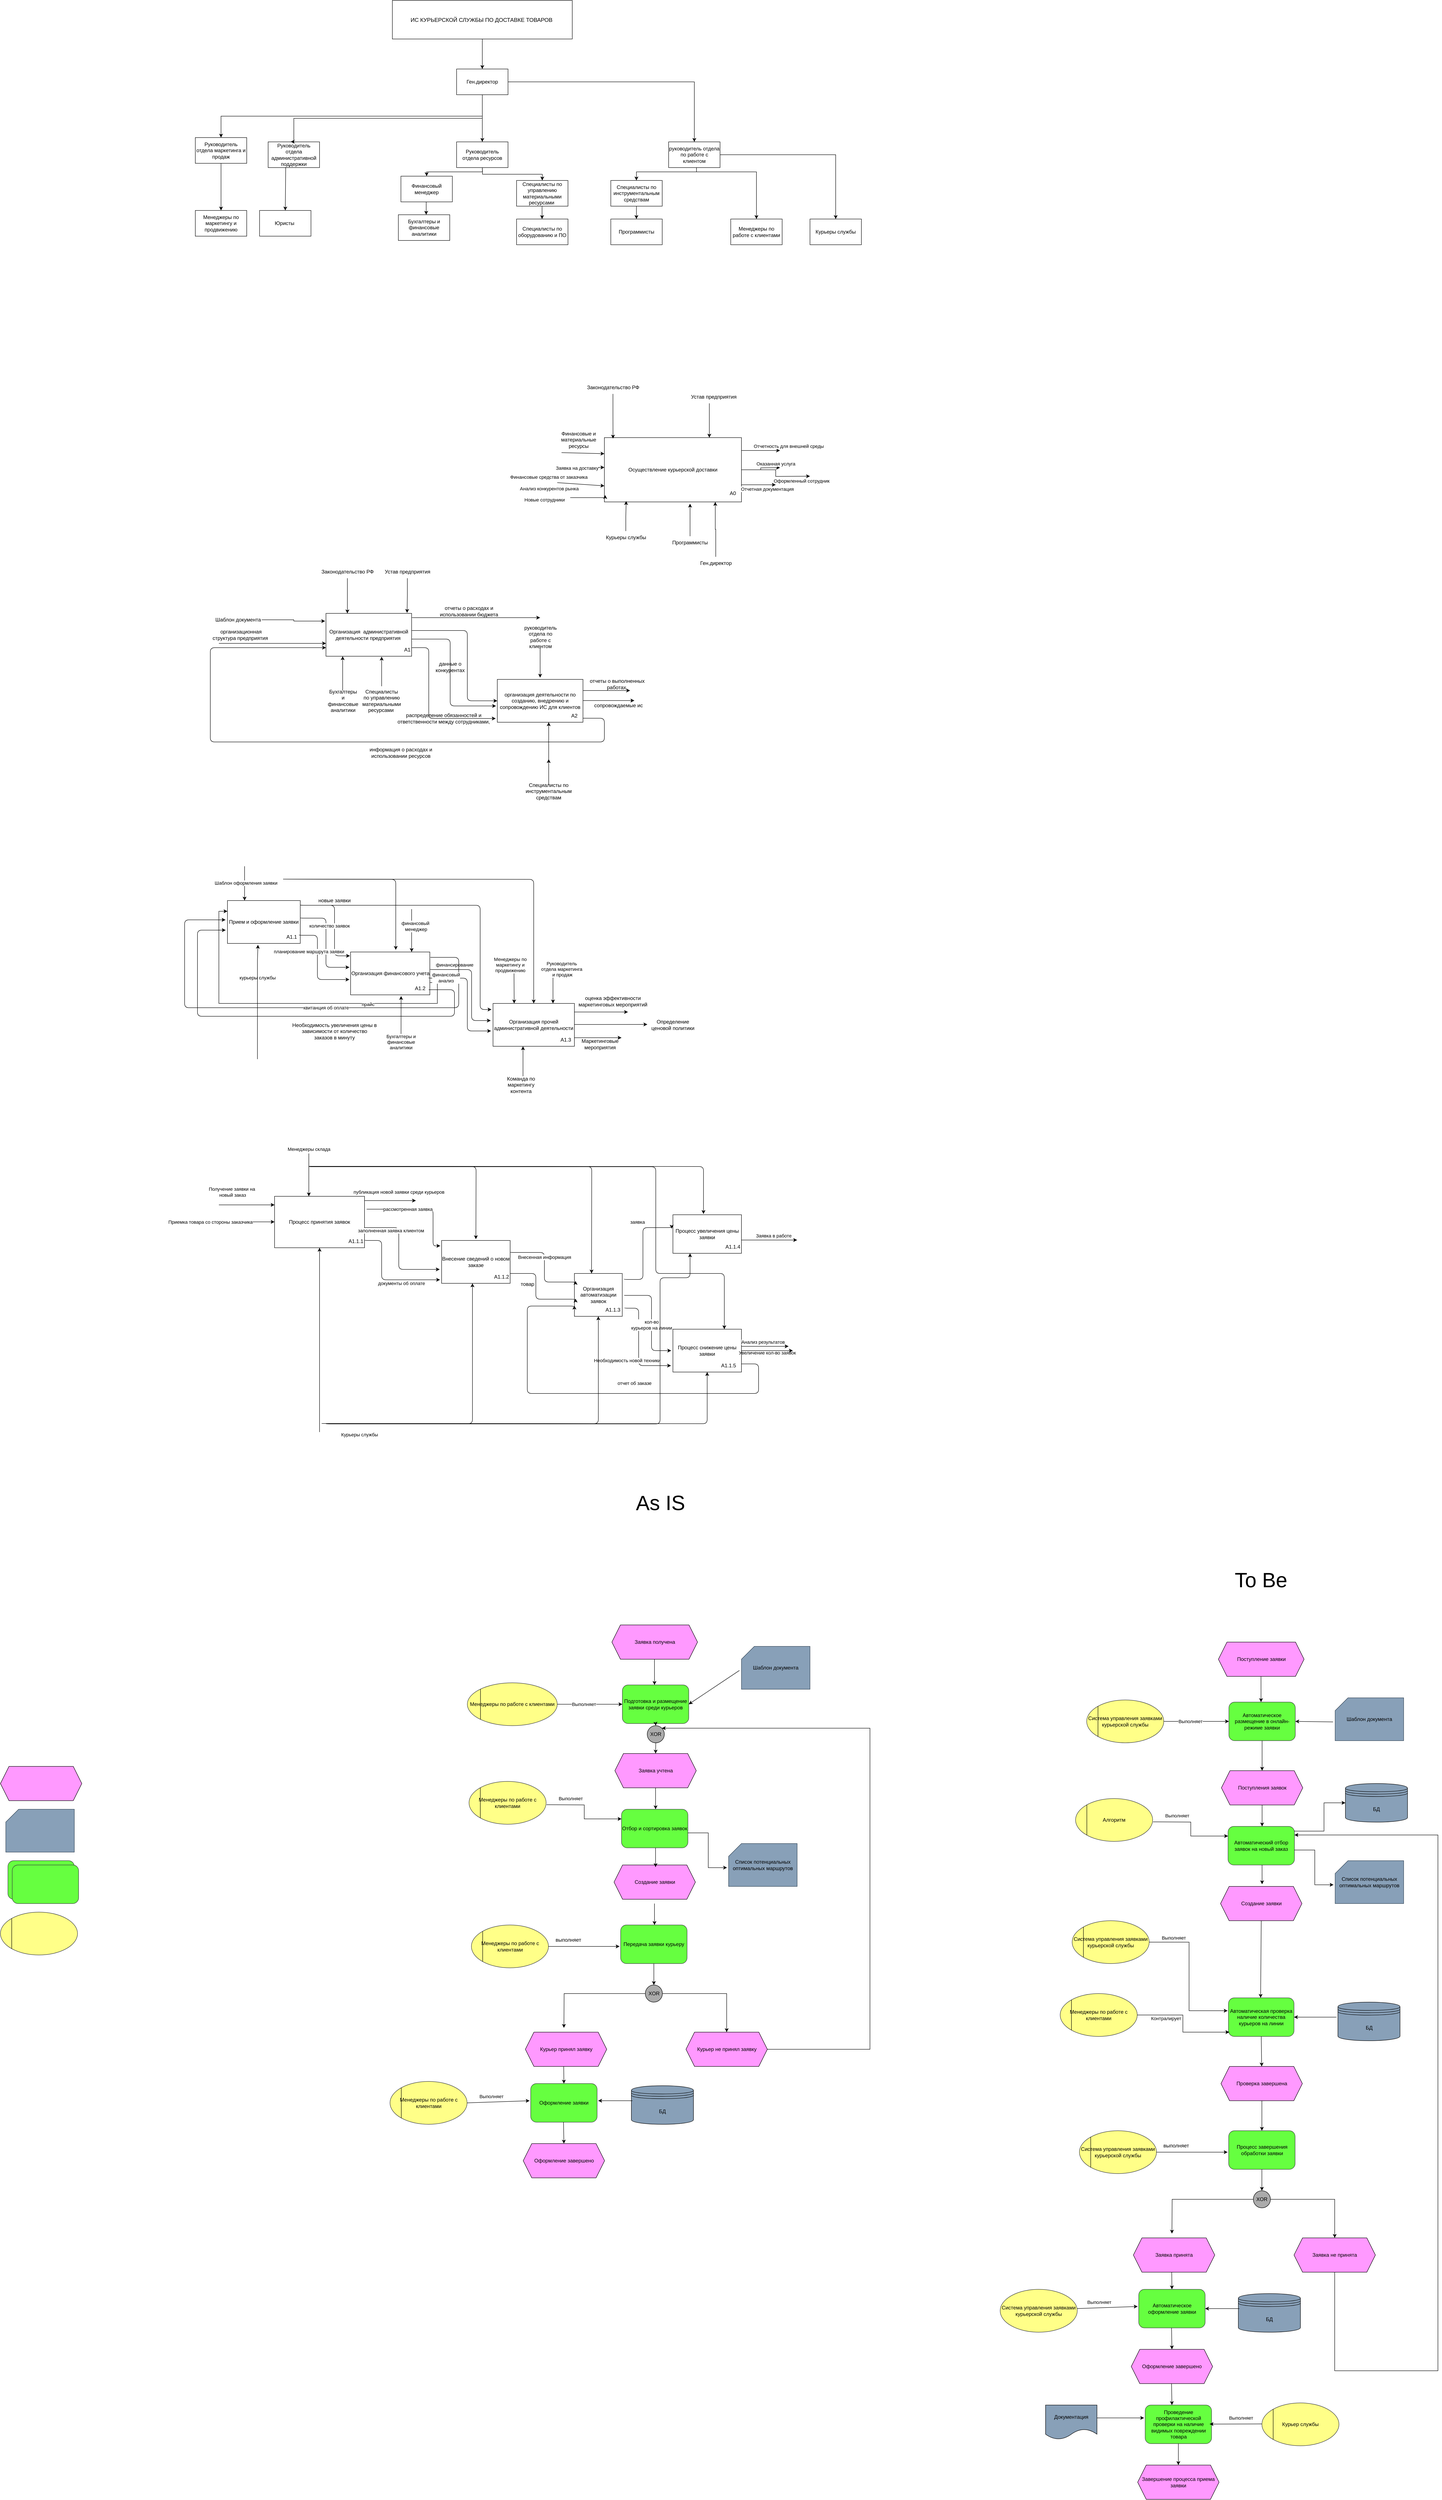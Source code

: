 <mxfile version="21.8.2" type="device" pages="2">
  <diagram name="Страница 1" id="il__jpQR86VVpvk1VmUp">
    <mxGraphModel dx="3267" dy="1353" grid="1" gridSize="10" guides="1" tooltips="1" connect="1" arrows="1" fold="1" page="1" pageScale="1" pageWidth="827" pageHeight="1169" math="0" shadow="0">
      <root>
        <mxCell id="0" />
        <mxCell id="1" parent="0" />
        <mxCell id="rYrMTj0-VR9Pnu8nQPqp-37" style="edgeStyle=orthogonalEdgeStyle;rounded=0;orthogonalLoop=1;jettySize=auto;html=1;entryX=0.5;entryY=0;entryDx=0;entryDy=0;" parent="1" source="6b2ZdlBM0GPliZROmy70-1" target="rYrMTj0-VR9Pnu8nQPqp-40" edge="1">
          <mxGeometry relative="1" as="geometry">
            <mxPoint x="950" y="320" as="targetPoint" />
          </mxGeometry>
        </mxCell>
        <mxCell id="6b2ZdlBM0GPliZROmy70-1" value="Ген.директор" style="rounded=0;whiteSpace=wrap;html=1;" parent="1" vertex="1">
          <mxGeometry x="385" y="190" width="120" height="60" as="geometry" />
        </mxCell>
        <mxCell id="6b2ZdlBM0GPliZROmy70-5" value="Руководитель отдела ресурсов" style="rounded=0;whiteSpace=wrap;html=1;" parent="1" vertex="1">
          <mxGeometry x="385" y="360" width="120" height="60" as="geometry" />
        </mxCell>
        <mxCell id="6b2ZdlBM0GPliZROmy70-8" value="Специалисты по управлению материальными ресурсами&amp;nbsp;" style="rounded=0;whiteSpace=wrap;html=1;" parent="1" vertex="1">
          <mxGeometry x="525" y="450" width="120" height="60" as="geometry" />
        </mxCell>
        <mxCell id="6b2ZdlBM0GPliZROmy70-9" value="Финансовый менеджер" style="rounded=0;whiteSpace=wrap;html=1;" parent="1" vertex="1">
          <mxGeometry x="255" y="440" width="120" height="60" as="geometry" />
        </mxCell>
        <mxCell id="6b2ZdlBM0GPliZROmy70-15" value="Программисты" style="rounded=0;whiteSpace=wrap;html=1;" parent="1" vertex="1">
          <mxGeometry x="745" y="540" width="120" height="60" as="geometry" />
        </mxCell>
        <mxCell id="6b2ZdlBM0GPliZROmy70-17" value="Специалисты по инструментальным средствам" style="rounded=0;whiteSpace=wrap;html=1;" parent="1" vertex="1">
          <mxGeometry x="745" y="450" width="120" height="60" as="geometry" />
        </mxCell>
        <mxCell id="6b2ZdlBM0GPliZROmy70-20" value="Менеджеры по работе с клиентами" style="rounded=0;whiteSpace=wrap;html=1;" parent="1" vertex="1">
          <mxGeometry x="1025" y="540" width="120" height="60" as="geometry" />
        </mxCell>
        <mxCell id="6b2ZdlBM0GPliZROmy70-25" value="Специалисты по оборудованию и ПО" style="rounded=0;whiteSpace=wrap;html=1;" parent="1" vertex="1">
          <mxGeometry x="525" y="540" width="120" height="60" as="geometry" />
        </mxCell>
        <mxCell id="6b2ZdlBM0GPliZROmy70-26" value="Руководитель отдела маркетинга и продаж" style="rounded=0;whiteSpace=wrap;html=1;" parent="1" vertex="1">
          <mxGeometry x="-225" y="350" width="120" height="60" as="geometry" />
        </mxCell>
        <mxCell id="6b2ZdlBM0GPliZROmy70-27" value="Менеджеры по маркетингу и продвижению" style="rounded=0;whiteSpace=wrap;html=1;" parent="1" vertex="1">
          <mxGeometry x="-225" y="520" width="120" height="60" as="geometry" />
        </mxCell>
        <mxCell id="6b2ZdlBM0GPliZROmy70-29" value="Руководитель отдела административной поддержки" style="rounded=0;whiteSpace=wrap;html=1;" parent="1" vertex="1">
          <mxGeometry x="-55" y="360" width="120" height="60" as="geometry" />
        </mxCell>
        <mxCell id="6b2ZdlBM0GPliZROmy70-31" value="Бухгалтеры и финансовые аналитики" style="rounded=0;whiteSpace=wrap;html=1;" parent="1" vertex="1">
          <mxGeometry x="249" y="530" width="120" height="60" as="geometry" />
        </mxCell>
        <mxCell id="6b2ZdlBM0GPliZROmy70-32" value="Юристы&amp;nbsp;" style="rounded=0;whiteSpace=wrap;html=1;" parent="1" vertex="1">
          <mxGeometry x="-75" y="520" width="120" height="60" as="geometry" />
        </mxCell>
        <mxCell id="6b2ZdlBM0GPliZROmy70-33" value="" style="endArrow=none;html=1;rounded=0;edgeStyle=orthogonalEdgeStyle;startArrow=classic;startFill=1;" parent="1" edge="1">
          <mxGeometry width="50" height="50" relative="1" as="geometry">
            <mxPoint x="445" y="360" as="sourcePoint" />
            <mxPoint x="445" y="250" as="targetPoint" />
          </mxGeometry>
        </mxCell>
        <mxCell id="6b2ZdlBM0GPliZROmy70-36" value="" style="endArrow=none;html=1;rounded=0;exitX=0.44;exitY=-0.007;exitDx=0;exitDy=0;exitPerimeter=0;edgeStyle=orthogonalEdgeStyle;startArrow=classic;startFill=1;" parent="1" source="6b2ZdlBM0GPliZROmy70-29" edge="1">
          <mxGeometry width="50" height="50" relative="1" as="geometry">
            <mxPoint x="58" y="340" as="sourcePoint" />
            <mxPoint x="428" y="250" as="targetPoint" />
            <Array as="points">
              <mxPoint x="5" y="360" />
              <mxPoint x="5" y="305" />
              <mxPoint x="445" y="305" />
              <mxPoint x="445" y="250" />
            </Array>
          </mxGeometry>
        </mxCell>
        <mxCell id="iuYzvlmwXIcNiJCF_kHH-3" value="" style="endArrow=none;html=1;rounded=0;entryX=0.5;entryY=1;entryDx=0;entryDy=0;exitX=0.5;exitY=0;exitDx=0;exitDy=0;edgeStyle=orthogonalEdgeStyle;startArrow=classic;startFill=1;" parent="1" source="6b2ZdlBM0GPliZROmy70-26" target="6b2ZdlBM0GPliZROmy70-1" edge="1">
          <mxGeometry width="50" height="50" relative="1" as="geometry">
            <mxPoint x="-35" y="290" as="sourcePoint" />
            <mxPoint x="15" y="240" as="targetPoint" />
          </mxGeometry>
        </mxCell>
        <mxCell id="iuYzvlmwXIcNiJCF_kHH-4" value="" style="endArrow=none;html=1;rounded=0;entryX=0.5;entryY=1;entryDx=0;entryDy=0;exitX=0.5;exitY=0;exitDx=0;exitDy=0;startArrow=classic;startFill=1;" parent="1" source="6b2ZdlBM0GPliZROmy70-27" target="6b2ZdlBM0GPliZROmy70-26" edge="1">
          <mxGeometry width="50" height="50" relative="1" as="geometry">
            <mxPoint x="-195" y="550" as="sourcePoint" />
            <mxPoint x="-145" y="500" as="targetPoint" />
          </mxGeometry>
        </mxCell>
        <mxCell id="iuYzvlmwXIcNiJCF_kHH-6" value="" style="endArrow=none;html=1;rounded=0;exitX=0.5;exitY=0;exitDx=0;exitDy=0;startArrow=classic;startFill=1;entryX=0.342;entryY=0.983;entryDx=0;entryDy=0;entryPerimeter=0;" parent="1" source="6b2ZdlBM0GPliZROmy70-32" target="6b2ZdlBM0GPliZROmy70-29" edge="1">
          <mxGeometry width="50" height="50" relative="1" as="geometry">
            <mxPoint x="94.8" y="450" as="sourcePoint" />
            <mxPoint x="35" y="430" as="targetPoint" />
          </mxGeometry>
        </mxCell>
        <mxCell id="iuYzvlmwXIcNiJCF_kHH-8" value="" style="endArrow=none;html=1;rounded=0;entryX=0.5;entryY=1;entryDx=0;entryDy=0;exitX=0.5;exitY=0;exitDx=0;exitDy=0;startArrow=classic;startFill=1;" parent="1" edge="1">
          <mxGeometry width="50" height="50" relative="1" as="geometry">
            <mxPoint x="314" y="530" as="sourcePoint" />
            <mxPoint x="314" y="500" as="targetPoint" />
          </mxGeometry>
        </mxCell>
        <mxCell id="iuYzvlmwXIcNiJCF_kHH-9" value="" style="endArrow=none;html=1;rounded=0;entryX=0.5;entryY=1;entryDx=0;entryDy=0;exitX=0.5;exitY=0;exitDx=0;exitDy=0;startArrow=classic;startFill=1;" parent="1" edge="1">
          <mxGeometry width="50" height="50" relative="1" as="geometry">
            <mxPoint x="584.5" y="540" as="sourcePoint" />
            <mxPoint x="584.5" y="510" as="targetPoint" />
          </mxGeometry>
        </mxCell>
        <mxCell id="iuYzvlmwXIcNiJCF_kHH-13" value="" style="endArrow=none;html=1;rounded=0;entryX=0.5;entryY=1;entryDx=0;entryDy=0;exitX=0.5;exitY=0;exitDx=0;exitDy=0;startArrow=classic;startFill=1;" parent="1" edge="1">
          <mxGeometry width="50" height="50" relative="1" as="geometry">
            <mxPoint x="804.8" y="540" as="sourcePoint" />
            <mxPoint x="804.8" y="510" as="targetPoint" />
          </mxGeometry>
        </mxCell>
        <mxCell id="iuYzvlmwXIcNiJCF_kHH-18" value="" style="endArrow=none;html=1;rounded=0;entryX=0.5;entryY=1;entryDx=0;entryDy=0;exitX=0.5;exitY=0;exitDx=0;exitDy=0;edgeStyle=orthogonalEdgeStyle;startArrow=classic;startFill=1;" parent="1" edge="1">
          <mxGeometry width="50" height="50" relative="1" as="geometry">
            <mxPoint x="804.8" y="450" as="sourcePoint" />
            <mxPoint x="945" y="420.0" as="targetPoint" />
            <Array as="points">
              <mxPoint x="805" y="430" />
              <mxPoint x="945" y="430" />
            </Array>
          </mxGeometry>
        </mxCell>
        <mxCell id="iuYzvlmwXIcNiJCF_kHH-19" value="" style="endArrow=none;html=1;rounded=0;exitX=0.5;exitY=0;exitDx=0;exitDy=0;edgeStyle=orthogonalEdgeStyle;startArrow=classic;startFill=1;" parent="1" source="6b2ZdlBM0GPliZROmy70-20" edge="1">
          <mxGeometry width="50" height="50" relative="1" as="geometry">
            <mxPoint x="885" y="430" as="sourcePoint" />
            <mxPoint x="945" y="420" as="targetPoint" />
            <Array as="points">
              <mxPoint x="1085" y="430" />
              <mxPoint x="945" y="430" />
            </Array>
          </mxGeometry>
        </mxCell>
        <mxCell id="iuYzvlmwXIcNiJCF_kHH-20" value="" style="endArrow=none;html=1;rounded=0;entryX=0.5;entryY=1;entryDx=0;entryDy=0;exitX=0.5;exitY=0;exitDx=0;exitDy=0;edgeStyle=orthogonalEdgeStyle;startArrow=classic;startFill=1;" parent="1" source="6b2ZdlBM0GPliZROmy70-9" target="6b2ZdlBM0GPliZROmy70-5" edge="1">
          <mxGeometry width="50" height="50" relative="1" as="geometry">
            <mxPoint x="455" y="510" as="sourcePoint" />
            <mxPoint x="505" y="460" as="targetPoint" />
          </mxGeometry>
        </mxCell>
        <mxCell id="iuYzvlmwXIcNiJCF_kHH-21" value="" style="endArrow=none;html=1;rounded=0;exitX=0.5;exitY=0;exitDx=0;exitDy=0;edgeStyle=orthogonalEdgeStyle;startArrow=classic;startFill=1;" parent="1" source="6b2ZdlBM0GPliZROmy70-8" edge="1">
          <mxGeometry width="50" height="50" relative="1" as="geometry">
            <mxPoint x="455" y="510" as="sourcePoint" />
            <mxPoint x="445" y="420" as="targetPoint" />
          </mxGeometry>
        </mxCell>
        <mxCell id="nrnErWFvbXQyUceWhHJY-11" style="edgeStyle=orthogonalEdgeStyle;rounded=0;orthogonalLoop=1;jettySize=auto;html=1;" edge="1" parent="1" source="X_DyiIEWOo_TwhWUqL3B-62">
          <mxGeometry relative="1" as="geometry">
            <mxPoint x="1140" y="1120" as="targetPoint" />
          </mxGeometry>
        </mxCell>
        <mxCell id="nrnErWFvbXQyUceWhHJY-12" value="Оказанная услуга" style="edgeLabel;html=1;align=center;verticalAlign=middle;resizable=0;points=[];" vertex="1" connectable="0" parent="nrnErWFvbXQyUceWhHJY-11">
          <mxGeometry x="0.093" y="-3" relative="1" as="geometry">
            <mxPoint x="33" y="-13" as="offset" />
          </mxGeometry>
        </mxCell>
        <mxCell id="nrnErWFvbXQyUceWhHJY-17" style="edgeStyle=orthogonalEdgeStyle;rounded=0;orthogonalLoop=1;jettySize=auto;html=1;" edge="1" parent="1" source="X_DyiIEWOo_TwhWUqL3B-62">
          <mxGeometry relative="1" as="geometry">
            <mxPoint x="1210" y="1140" as="targetPoint" />
          </mxGeometry>
        </mxCell>
        <mxCell id="nrnErWFvbXQyUceWhHJY-18" value="Оформленный сотрудник" style="edgeLabel;html=1;align=center;verticalAlign=middle;resizable=0;points=[];" vertex="1" connectable="0" parent="nrnErWFvbXQyUceWhHJY-17">
          <mxGeometry x="0.532" y="-4" relative="1" as="geometry">
            <mxPoint x="21" y="6" as="offset" />
          </mxGeometry>
        </mxCell>
        <mxCell id="X_DyiIEWOo_TwhWUqL3B-62" value="Осуществление курьерской доставки" style="rounded=0;whiteSpace=wrap;html=1;" parent="1" vertex="1">
          <mxGeometry x="730" y="1050" width="320" height="150" as="geometry" />
        </mxCell>
        <mxCell id="X_DyiIEWOo_TwhWUqL3B-63" value="" style="endArrow=classic;html=1;rounded=0;entryX=0;entryY=0.25;entryDx=0;entryDy=0;" parent="1" target="X_DyiIEWOo_TwhWUqL3B-62" edge="1">
          <mxGeometry width="50" height="50" relative="1" as="geometry">
            <mxPoint x="630" y="1085" as="sourcePoint" />
            <mxPoint x="660" y="1120" as="targetPoint" />
          </mxGeometry>
        </mxCell>
        <mxCell id="X_DyiIEWOo_TwhWUqL3B-65" value="Финансовые и материальные ресурсы" style="text;html=1;strokeColor=none;fillColor=none;align=center;verticalAlign=middle;whiteSpace=wrap;rounded=0;" parent="1" vertex="1">
          <mxGeometry x="640" y="1040" width="60" height="30" as="geometry" />
        </mxCell>
        <mxCell id="X_DyiIEWOo_TwhWUqL3B-68" value="" style="endArrow=classic;html=1;rounded=0;" parent="1" edge="1">
          <mxGeometry width="50" height="50" relative="1" as="geometry">
            <mxPoint x="640" y="1119.5" as="sourcePoint" />
            <mxPoint x="730" y="1119.5" as="targetPoint" />
          </mxGeometry>
        </mxCell>
        <mxCell id="nrnErWFvbXQyUceWhHJY-7" value="Заявка на доставку" style="edgeLabel;html=1;align=center;verticalAlign=middle;resizable=0;points=[];" vertex="1" connectable="0" parent="X_DyiIEWOo_TwhWUqL3B-68">
          <mxGeometry x="-0.422" relative="1" as="geometry">
            <mxPoint y="1" as="offset" />
          </mxGeometry>
        </mxCell>
        <mxCell id="X_DyiIEWOo_TwhWUqL3B-72" value="Программисты" style="text;html=1;strokeColor=none;fillColor=none;align=center;verticalAlign=middle;whiteSpace=wrap;rounded=0;" parent="1" vertex="1">
          <mxGeometry x="900" y="1280" width="60" height="30" as="geometry" />
        </mxCell>
        <mxCell id="X_DyiIEWOo_TwhWUqL3B-79" value="" style="endArrow=classic;html=1;rounded=0;entryX=0;entryY=0.75;entryDx=0;entryDy=0;" parent="1" target="X_DyiIEWOo_TwhWUqL3B-62" edge="1">
          <mxGeometry width="50" height="50" relative="1" as="geometry">
            <mxPoint x="620" y="1155" as="sourcePoint" />
            <mxPoint x="860" y="1420" as="targetPoint" />
          </mxGeometry>
        </mxCell>
        <mxCell id="nrnErWFvbXQyUceWhHJY-8" value="Финансовые средства от заказчика" style="edgeLabel;html=1;align=center;verticalAlign=middle;resizable=0;points=[];" vertex="1" connectable="0" parent="X_DyiIEWOo_TwhWUqL3B-79">
          <mxGeometry x="-0.509" y="-2" relative="1" as="geometry">
            <mxPoint x="-47" y="-17" as="offset" />
          </mxGeometry>
        </mxCell>
        <mxCell id="nrnErWFvbXQyUceWhHJY-10" value="Анализ конкурентов рынка" style="edgeLabel;html=1;align=center;verticalAlign=middle;resizable=0;points=[];" vertex="1" connectable="0" parent="X_DyiIEWOo_TwhWUqL3B-79">
          <mxGeometry x="-0.309" y="-4" relative="1" as="geometry">
            <mxPoint x="-57" y="7" as="offset" />
          </mxGeometry>
        </mxCell>
        <mxCell id="X_DyiIEWOo_TwhWUqL3B-87" value="" style="endArrow=classic;html=1;rounded=0;exitX=0.5;exitY=0;exitDx=0;exitDy=0;entryX=0.625;entryY=1.027;entryDx=0;entryDy=0;entryPerimeter=0;" parent="1" source="X_DyiIEWOo_TwhWUqL3B-72" target="X_DyiIEWOo_TwhWUqL3B-62" edge="1">
          <mxGeometry width="50" height="50" relative="1" as="geometry">
            <mxPoint x="930" y="1270" as="sourcePoint" />
            <mxPoint x="930" y="1200" as="targetPoint" />
          </mxGeometry>
        </mxCell>
        <mxCell id="X_DyiIEWOo_TwhWUqL3B-91" value="" style="endArrow=classic;html=1;rounded=0;" parent="1" edge="1">
          <mxGeometry width="50" height="50" relative="1" as="geometry">
            <mxPoint x="1050" y="1080" as="sourcePoint" />
            <mxPoint x="1140" y="1080" as="targetPoint" />
          </mxGeometry>
        </mxCell>
        <mxCell id="nrnErWFvbXQyUceWhHJY-14" value="Отчетность для внешней среды" style="edgeLabel;html=1;align=center;verticalAlign=middle;resizable=0;points=[];" vertex="1" connectable="0" parent="X_DyiIEWOo_TwhWUqL3B-91">
          <mxGeometry x="-0.489" y="1" relative="1" as="geometry">
            <mxPoint x="87" y="-9" as="offset" />
          </mxGeometry>
        </mxCell>
        <mxCell id="X_DyiIEWOo_TwhWUqL3B-92" value="" style="endArrow=classic;html=1;rounded=0;" parent="1" edge="1">
          <mxGeometry width="50" height="50" relative="1" as="geometry">
            <mxPoint x="1050" y="1160" as="sourcePoint" />
            <mxPoint x="1130" y="1160" as="targetPoint" />
          </mxGeometry>
        </mxCell>
        <mxCell id="nrnErWFvbXQyUceWhHJY-13" value="Отчетная документация" style="edgeLabel;html=1;align=center;verticalAlign=middle;resizable=0;points=[];" vertex="1" connectable="0" parent="X_DyiIEWOo_TwhWUqL3B-92">
          <mxGeometry x="0.225" y="-3" relative="1" as="geometry">
            <mxPoint x="11" y="7" as="offset" />
          </mxGeometry>
        </mxCell>
        <mxCell id="giCv-5dBFJXtNgNi9PLy-1" value="организация деятельности по созданию, внедрению и сопровождению ИС для клиентов" style="rounded=0;whiteSpace=wrap;html=1;" parent="1" vertex="1">
          <mxGeometry x="480" y="1614" width="200" height="100" as="geometry" />
        </mxCell>
        <mxCell id="cH5RoPgpv2FKXtCWTPLv-1" value="Организация&amp;nbsp; административной деятельности предприятия&amp;nbsp;" style="rounded=0;whiteSpace=wrap;html=1;" parent="1" vertex="1">
          <mxGeometry x="80" y="1460" width="200" height="100" as="geometry" />
        </mxCell>
        <mxCell id="cH5RoPgpv2FKXtCWTPLv-5" value="Шаблон документа" style="text;html=1;strokeColor=none;fillColor=none;align=center;verticalAlign=middle;whiteSpace=wrap;rounded=0;" parent="1" vertex="1">
          <mxGeometry x="-180" y="1460" width="110" height="30" as="geometry" />
        </mxCell>
        <mxCell id="cH5RoPgpv2FKXtCWTPLv-13" value="" style="endArrow=classic;html=1;rounded=0;" parent="1" edge="1">
          <mxGeometry width="50" height="50" relative="1" as="geometry">
            <mxPoint x="-170" y="1530" as="sourcePoint" />
            <mxPoint x="80" y="1530" as="targetPoint" />
          </mxGeometry>
        </mxCell>
        <mxCell id="cH5RoPgpv2FKXtCWTPLv-14" value="&amp;nbsp;организационная структура предприятия" style="text;html=1;strokeColor=none;fillColor=none;align=center;verticalAlign=middle;whiteSpace=wrap;rounded=0;" parent="1" vertex="1">
          <mxGeometry x="-190" y="1495" width="140" height="30" as="geometry" />
        </mxCell>
        <mxCell id="cH5RoPgpv2FKXtCWTPLv-16" value="" style="endArrow=classic;html=1;rounded=1;entryX=0;entryY=0.5;entryDx=0;entryDy=0;edgeStyle=orthogonalEdgeStyle;" parent="1" target="giCv-5dBFJXtNgNi9PLy-1" edge="1">
          <mxGeometry width="50" height="50" relative="1" as="geometry">
            <mxPoint x="280" y="1500" as="sourcePoint" />
            <mxPoint x="490" y="1500" as="targetPoint" />
            <Array as="points">
              <mxPoint x="410" y="1500" />
              <mxPoint x="410" y="1664" />
            </Array>
          </mxGeometry>
        </mxCell>
        <mxCell id="cH5RoPgpv2FKXtCWTPLv-17" value="распределение обязанностей и ответственности между сотрудниками," style="text;html=1;strokeColor=none;fillColor=none;align=center;verticalAlign=middle;whiteSpace=wrap;rounded=0;" parent="1" vertex="1">
          <mxGeometry x="240" y="1690" width="230" height="30" as="geometry" />
        </mxCell>
        <mxCell id="cH5RoPgpv2FKXtCWTPLv-18" value="" style="endArrow=classic;html=1;rounded=1;edgeStyle=orthogonalEdgeStyle;" parent="1" edge="1">
          <mxGeometry width="50" height="50" relative="1" as="geometry">
            <mxPoint x="280" y="1469" as="sourcePoint" />
            <mxPoint x="580" y="1470" as="targetPoint" />
            <Array as="points">
              <mxPoint x="280" y="1470" />
              <mxPoint x="440" y="1470" />
            </Array>
          </mxGeometry>
        </mxCell>
        <mxCell id="cH5RoPgpv2FKXtCWTPLv-19" value="отчеты о расходах и использовании бюджета" style="text;html=1;strokeColor=none;fillColor=none;align=center;verticalAlign=middle;whiteSpace=wrap;rounded=0;" parent="1" vertex="1">
          <mxGeometry x="334" y="1440" width="160" height="30" as="geometry" />
        </mxCell>
        <mxCell id="cH5RoPgpv2FKXtCWTPLv-20" value="" style="endArrow=classic;html=1;rounded=0;" parent="1" edge="1">
          <mxGeometry width="50" height="50" relative="1" as="geometry">
            <mxPoint x="680" y="1640" as="sourcePoint" />
            <mxPoint x="790" y="1640" as="targetPoint" />
          </mxGeometry>
        </mxCell>
        <mxCell id="cH5RoPgpv2FKXtCWTPLv-21" value="отчеты о выполненных работах," style="text;html=1;strokeColor=none;fillColor=none;align=center;verticalAlign=middle;whiteSpace=wrap;rounded=0;" parent="1" vertex="1">
          <mxGeometry x="690" y="1610" width="140" height="30" as="geometry" />
        </mxCell>
        <mxCell id="cH5RoPgpv2FKXtCWTPLv-22" value="" style="endArrow=classic;html=1;rounded=1;entryX=0;entryY=0.8;entryDx=0;entryDy=0;entryPerimeter=0;edgeStyle=orthogonalEdgeStyle;" parent="1" target="cH5RoPgpv2FKXtCWTPLv-1" edge="1">
          <mxGeometry width="50" height="50" relative="1" as="geometry">
            <mxPoint x="680" y="1704.58" as="sourcePoint" />
            <mxPoint x="790" y="1704.58" as="targetPoint" />
            <Array as="points">
              <mxPoint x="730" y="1705" />
              <mxPoint x="730" y="1760" />
              <mxPoint x="-190" y="1760" />
              <mxPoint x="-190" y="1540" />
            </Array>
          </mxGeometry>
        </mxCell>
        <mxCell id="cH5RoPgpv2FKXtCWTPLv-23" value="информация о расходах и использовании ресурсов" style="text;html=1;strokeColor=none;fillColor=none;align=center;verticalAlign=middle;whiteSpace=wrap;rounded=0;" parent="1" vertex="1">
          <mxGeometry x="160" y="1770" width="190" height="30" as="geometry" />
        </mxCell>
        <mxCell id="cH5RoPgpv2FKXtCWTPLv-24" value="" style="endArrow=classic;html=1;rounded=0;" parent="1" edge="1">
          <mxGeometry width="50" height="50" relative="1" as="geometry">
            <mxPoint x="680" y="1663.41" as="sourcePoint" />
            <mxPoint x="800" y="1663.41" as="targetPoint" />
          </mxGeometry>
        </mxCell>
        <mxCell id="cH5RoPgpv2FKXtCWTPLv-25" value="сопровождаемые ис" style="text;html=1;strokeColor=none;fillColor=none;align=center;verticalAlign=middle;whiteSpace=wrap;rounded=0;" parent="1" vertex="1">
          <mxGeometry x="658.28" y="1660" width="210" height="30" as="geometry" />
        </mxCell>
        <mxCell id="cH5RoPgpv2FKXtCWTPLv-29" value="" style="endArrow=classic;html=1;rounded=1;entryX=-0.015;entryY=0.62;entryDx=0;entryDy=0;entryPerimeter=0;edgeStyle=orthogonalEdgeStyle;" parent="1" target="giCv-5dBFJXtNgNi9PLy-1" edge="1">
          <mxGeometry width="50" height="50" relative="1" as="geometry">
            <mxPoint x="280" y="1520" as="sourcePoint" />
            <mxPoint x="400" y="1520" as="targetPoint" />
            <Array as="points">
              <mxPoint x="370" y="1520" />
              <mxPoint x="370" y="1676" />
            </Array>
          </mxGeometry>
        </mxCell>
        <mxCell id="cH5RoPgpv2FKXtCWTPLv-30" value="данные о конкурентах" style="text;html=1;strokeColor=none;fillColor=none;align=center;verticalAlign=middle;whiteSpace=wrap;rounded=0;" parent="1" vertex="1">
          <mxGeometry x="310" y="1570" width="120" height="30" as="geometry" />
        </mxCell>
        <mxCell id="cH5RoPgpv2FKXtCWTPLv-31" value="" style="endArrow=classic;html=1;rounded=1;entryX=-0.019;entryY=0.913;entryDx=0;entryDy=0;entryPerimeter=0;edgeStyle=orthogonalEdgeStyle;" parent="1" target="giCv-5dBFJXtNgNi9PLy-1" edge="1">
          <mxGeometry width="50" height="50" relative="1" as="geometry">
            <mxPoint x="280" y="1540" as="sourcePoint" />
            <mxPoint x="420" y="1540" as="targetPoint" />
            <Array as="points">
              <mxPoint x="320" y="1540" />
              <mxPoint x="320" y="1705" />
            </Array>
          </mxGeometry>
        </mxCell>
        <mxCell id="ilv5U9q2xcaSZ4rNsWVt-1" value="Прием и оформление заявки" style="rounded=0;whiteSpace=wrap;html=1;" parent="1" vertex="1">
          <mxGeometry x="-150" y="2130" width="170" height="100" as="geometry" />
        </mxCell>
        <mxCell id="nrnErWFvbXQyUceWhHJY-23" style="edgeStyle=orthogonalEdgeStyle;rounded=0;orthogonalLoop=1;jettySize=auto;html=1;entryX=0;entryY=0.25;entryDx=0;entryDy=0;exitX=0.871;exitY=0.043;exitDx=0;exitDy=0;exitPerimeter=0;" edge="1" parent="1" source="_DGLzaf6c6v-ZmG1vvUs-67" target="ilv5U9q2xcaSZ4rNsWVt-1">
          <mxGeometry relative="1" as="geometry">
            <Array as="points">
              <mxPoint x="340" y="2321" />
              <mxPoint x="340" y="2370" />
              <mxPoint x="-170" y="2370" />
              <mxPoint x="-170" y="2155" />
            </Array>
          </mxGeometry>
        </mxCell>
        <mxCell id="nrnErWFvbXQyUceWhHJY-24" value="прайс" style="edgeLabel;html=1;align=center;verticalAlign=middle;resizable=0;points=[];" vertex="1" connectable="0" parent="nrnErWFvbXQyUceWhHJY-23">
          <mxGeometry x="-0.437" y="2" relative="1" as="geometry">
            <mxPoint as="offset" />
          </mxGeometry>
        </mxCell>
        <mxCell id="ilv5U9q2xcaSZ4rNsWVt-2" value="Организация финансового учета" style="rounded=0;whiteSpace=wrap;html=1;" parent="1" vertex="1">
          <mxGeometry x="137.5" y="2250" width="185" height="100" as="geometry" />
        </mxCell>
        <mxCell id="ilv5U9q2xcaSZ4rNsWVt-3" value="Организация прочей административной деятельности" style="rounded=0;whiteSpace=wrap;html=1;" parent="1" vertex="1">
          <mxGeometry x="470" y="2370" width="190" height="100" as="geometry" />
        </mxCell>
        <mxCell id="ilv5U9q2xcaSZ4rNsWVt-6" value="" style="endArrow=classic;html=1;rounded=0;" parent="1" edge="1">
          <mxGeometry width="50" height="50" relative="1" as="geometry">
            <mxPoint x="580" y="1540" as="sourcePoint" />
            <mxPoint x="580" y="1610" as="targetPoint" />
          </mxGeometry>
        </mxCell>
        <mxCell id="ilv5U9q2xcaSZ4rNsWVt-8" value="руководитель отдела по работе с клиентом" style="text;html=1;strokeColor=none;fillColor=none;align=center;verticalAlign=middle;whiteSpace=wrap;rounded=0;" parent="1" vertex="1">
          <mxGeometry x="540.5" y="1500" width="80" height="30" as="geometry" />
        </mxCell>
        <mxCell id="ilv5U9q2xcaSZ4rNsWVt-13" value="" style="endArrow=classic;html=1;rounded=0;" parent="1" edge="1">
          <mxGeometry width="50" height="50" relative="1" as="geometry">
            <mxPoint x="119" y="1640" as="sourcePoint" />
            <mxPoint x="119" y="1560" as="targetPoint" />
          </mxGeometry>
        </mxCell>
        <mxCell id="ilv5U9q2xcaSZ4rNsWVt-15" value="Бухгалтеры и финансовые аналитики" style="text;html=1;strokeColor=none;fillColor=none;align=center;verticalAlign=middle;whiteSpace=wrap;rounded=0;" parent="1" vertex="1">
          <mxGeometry x="90" y="1649" width="60" height="30" as="geometry" />
        </mxCell>
        <mxCell id="ilv5U9q2xcaSZ4rNsWVt-17" value="" style="endArrow=classic;html=1;rounded=0;" parent="1" edge="1">
          <mxGeometry width="50" height="50" relative="1" as="geometry">
            <mxPoint x="210" y="1630" as="sourcePoint" />
            <mxPoint x="210" y="1561" as="targetPoint" />
          </mxGeometry>
        </mxCell>
        <mxCell id="ilv5U9q2xcaSZ4rNsWVt-18" value="Специалисты по управлению материальными ресурсами&amp;nbsp;" style="text;html=1;strokeColor=none;fillColor=none;align=center;verticalAlign=middle;whiteSpace=wrap;rounded=0;" parent="1" vertex="1">
          <mxGeometry x="180" y="1649" width="60" height="30" as="geometry" />
        </mxCell>
        <mxCell id="ilv5U9q2xcaSZ4rNsWVt-21" value="" style="endArrow=classic;html=1;rounded=0;" parent="1" edge="1">
          <mxGeometry width="50" height="50" relative="1" as="geometry">
            <mxPoint x="600" y="1820" as="sourcePoint" />
            <mxPoint x="600" y="1714" as="targetPoint" />
          </mxGeometry>
        </mxCell>
        <mxCell id="rYrMTj0-VR9Pnu8nQPqp-16" style="edgeStyle=orthogonalEdgeStyle;rounded=0;orthogonalLoop=1;jettySize=auto;html=1;" parent="1" source="ilv5U9q2xcaSZ4rNsWVt-22" edge="1">
          <mxGeometry relative="1" as="geometry">
            <mxPoint x="600" y="1800" as="targetPoint" />
          </mxGeometry>
        </mxCell>
        <mxCell id="ilv5U9q2xcaSZ4rNsWVt-22" value="Специалисты по инструментальным средствам" style="text;html=1;strokeColor=none;fillColor=none;align=center;verticalAlign=middle;whiteSpace=wrap;rounded=0;" parent="1" vertex="1">
          <mxGeometry x="545" y="1860" width="110" height="30" as="geometry" />
        </mxCell>
        <mxCell id="ilv5U9q2xcaSZ4rNsWVt-26" value="" style="endArrow=classic;html=1;rounded=1;entryX=-0.024;entryY=0.69;entryDx=0;entryDy=0;entryPerimeter=0;edgeStyle=orthogonalEdgeStyle;" parent="1" target="ilv5U9q2xcaSZ4rNsWVt-1" edge="1">
          <mxGeometry width="50" height="50" relative="1" as="geometry">
            <mxPoint x="320" y="2338" as="sourcePoint" />
            <mxPoint x="450" y="2338" as="targetPoint" />
            <Array as="points">
              <mxPoint x="380" y="2338" />
              <mxPoint x="380" y="2400" />
              <mxPoint x="-220" y="2400" />
              <mxPoint x="-220" y="2199" />
            </Array>
          </mxGeometry>
        </mxCell>
        <mxCell id="ilv5U9q2xcaSZ4rNsWVt-27" value="Необходимость увеличения цены в зависимости от количество заказов в минуту" style="text;html=1;strokeColor=none;fillColor=none;align=center;verticalAlign=middle;whiteSpace=wrap;rounded=0;" parent="1" vertex="1">
          <mxGeometry y="2420" width="200" height="30" as="geometry" />
        </mxCell>
        <mxCell id="ilv5U9q2xcaSZ4rNsWVt-28" value="" style="endArrow=classic;html=1;rounded=0;" parent="1" edge="1">
          <mxGeometry width="50" height="50" relative="1" as="geometry">
            <mxPoint x="660" y="2390" as="sourcePoint" />
            <mxPoint x="785" y="2390" as="targetPoint" />
          </mxGeometry>
        </mxCell>
        <mxCell id="ilv5U9q2xcaSZ4rNsWVt-30" value="" style="endArrow=classic;html=1;rounded=1;entryX=-0.008;entryY=0.09;entryDx=0;entryDy=0;entryPerimeter=0;edgeStyle=orthogonalEdgeStyle;" parent="1" target="ilv5U9q2xcaSZ4rNsWVt-2" edge="1">
          <mxGeometry width="50" height="50" relative="1" as="geometry">
            <mxPoint x="20" y="2140" as="sourcePoint" />
            <mxPoint x="155" y="2140" as="targetPoint" />
            <Array as="points">
              <mxPoint x="20" y="2141" />
              <mxPoint x="100" y="2141" />
              <mxPoint x="100" y="2259" />
            </Array>
          </mxGeometry>
        </mxCell>
        <mxCell id="ilv5U9q2xcaSZ4rNsWVt-31" value="новые заявки" style="text;html=1;strokeColor=none;fillColor=none;align=center;verticalAlign=middle;whiteSpace=wrap;rounded=0;" parent="1" vertex="1">
          <mxGeometry x="30" y="2120" width="140" height="20" as="geometry" />
        </mxCell>
        <mxCell id="ilv5U9q2xcaSZ4rNsWVt-32" value="" style="endArrow=classic;html=1;rounded=1;entryX=-0.019;entryY=0.142;entryDx=0;entryDy=0;entryPerimeter=0;edgeStyle=orthogonalEdgeStyle;" parent="1" target="ilv5U9q2xcaSZ4rNsWVt-3" edge="1">
          <mxGeometry width="50" height="50" relative="1" as="geometry">
            <mxPoint x="20" y="2140" as="sourcePoint" />
            <mxPoint x="205" y="2150" as="targetPoint" />
            <Array as="points">
              <mxPoint x="440" y="2141" />
              <mxPoint x="440" y="2384" />
            </Array>
          </mxGeometry>
        </mxCell>
        <mxCell id="ilv5U9q2xcaSZ4rNsWVt-33" value="" style="endArrow=classic;html=1;rounded=1;entryX=-0.015;entryY=0.358;entryDx=0;entryDy=0;entryPerimeter=0;edgeStyle=orthogonalEdgeStyle;" parent="1" target="ilv5U9q2xcaSZ4rNsWVt-2" edge="1">
          <mxGeometry width="50" height="50" relative="1" as="geometry">
            <mxPoint x="20" y="2170" as="sourcePoint" />
            <mxPoint x="150" y="2170" as="targetPoint" />
            <Array as="points">
              <mxPoint x="80" y="2171" />
              <mxPoint x="80" y="2286" />
            </Array>
          </mxGeometry>
        </mxCell>
        <mxCell id="ilv5U9q2xcaSZ4rNsWVt-40" value="количество заявок" style="edgeLabel;html=1;align=center;verticalAlign=middle;resizable=0;points=[];" parent="ilv5U9q2xcaSZ4rNsWVt-33" vertex="1" connectable="0">
          <mxGeometry x="-0.223" y="-1" relative="1" as="geometry">
            <mxPoint x="9" y="-11" as="offset" />
          </mxGeometry>
        </mxCell>
        <mxCell id="ilv5U9q2xcaSZ4rNsWVt-36" value="" style="endArrow=classic;html=1;rounded=1;entryX=-0.015;entryY=0.642;entryDx=0;entryDy=0;entryPerimeter=0;edgeStyle=orthogonalEdgeStyle;" parent="1" target="ilv5U9q2xcaSZ4rNsWVt-2" edge="1">
          <mxGeometry width="50" height="50" relative="1" as="geometry">
            <mxPoint x="17.5" y="2210" as="sourcePoint" />
            <mxPoint x="137.5" y="2210" as="targetPoint" />
            <Array as="points">
              <mxPoint x="60" y="2211" />
              <mxPoint x="60" y="2314" />
            </Array>
          </mxGeometry>
        </mxCell>
        <mxCell id="ilv5U9q2xcaSZ4rNsWVt-42" value="планирование маршрута заявки" style="edgeLabel;html=1;align=center;verticalAlign=middle;resizable=0;points=[];" parent="ilv5U9q2xcaSZ4rNsWVt-36" vertex="1" connectable="0">
          <mxGeometry x="-0.018" y="1" relative="1" as="geometry">
            <mxPoint x="-21" y="-27" as="offset" />
          </mxGeometry>
        </mxCell>
        <mxCell id="ilv5U9q2xcaSZ4rNsWVt-43" value="" style="endArrow=classic;html=1;rounded=1;entryX=-0.028;entryY=0.4;entryDx=0;entryDy=0;entryPerimeter=0;edgeStyle=orthogonalEdgeStyle;" parent="1" target="ilv5U9q2xcaSZ4rNsWVt-3" edge="1">
          <mxGeometry width="50" height="50" relative="1" as="geometry">
            <mxPoint x="322.5" y="2290" as="sourcePoint" />
            <mxPoint x="422.5" y="2290" as="targetPoint" />
            <Array as="points">
              <mxPoint x="420" y="2291" />
              <mxPoint x="420" y="2410" />
            </Array>
          </mxGeometry>
        </mxCell>
        <mxCell id="ilv5U9q2xcaSZ4rNsWVt-44" value="финансирование" style="edgeLabel;html=1;align=center;verticalAlign=middle;resizable=0;points=[];" parent="ilv5U9q2xcaSZ4rNsWVt-43" vertex="1" connectable="0">
          <mxGeometry x="0.173" y="-2" relative="1" as="geometry">
            <mxPoint x="-38" y="-67" as="offset" />
          </mxGeometry>
        </mxCell>
        <mxCell id="ilv5U9q2xcaSZ4rNsWVt-45" value="" style="endArrow=classic;html=1;rounded=1;entryX=-0.026;entryY=0.45;entryDx=0;entryDy=0;entryPerimeter=0;edgeStyle=orthogonalEdgeStyle;exitX=1.007;exitY=0.125;exitDx=0;exitDy=0;exitPerimeter=0;" parent="1" source="ilv5U9q2xcaSZ4rNsWVt-2" target="ilv5U9q2xcaSZ4rNsWVt-1" edge="1">
          <mxGeometry width="50" height="50" relative="1" as="geometry">
            <mxPoint x="350" y="2270" as="sourcePoint" />
            <mxPoint x="402.5" y="2270" as="targetPoint" />
            <Array as="points">
              <mxPoint x="390" y="2263" />
              <mxPoint x="390" y="2380" />
              <mxPoint x="-250" y="2380" />
              <mxPoint x="-250" y="2175" />
            </Array>
          </mxGeometry>
        </mxCell>
        <mxCell id="ilv5U9q2xcaSZ4rNsWVt-46" value="квитанция об оплате" style="edgeLabel;html=1;align=center;verticalAlign=middle;resizable=0;points=[];" parent="ilv5U9q2xcaSZ4rNsWVt-45" vertex="1" connectable="0">
          <mxGeometry x="0.512" relative="1" as="geometry">
            <mxPoint x="330" y="26" as="offset" />
          </mxGeometry>
        </mxCell>
        <mxCell id="ilv5U9q2xcaSZ4rNsWVt-47" value="" style="endArrow=classic;html=1;rounded=1;entryX=-0.024;entryY=0.642;entryDx=0;entryDy=0;entryPerimeter=0;edgeStyle=orthogonalEdgeStyle;" parent="1" target="ilv5U9q2xcaSZ4rNsWVt-3" edge="1">
          <mxGeometry width="50" height="50" relative="1" as="geometry">
            <mxPoint x="320" y="2310" as="sourcePoint" />
            <mxPoint x="410" y="2310" as="targetPoint" />
            <Array as="points">
              <mxPoint x="410" y="2311" />
              <mxPoint x="410" y="2434" />
            </Array>
          </mxGeometry>
        </mxCell>
        <mxCell id="ilv5U9q2xcaSZ4rNsWVt-48" value="финансовый &lt;br&gt;анализ" style="edgeLabel;html=1;align=center;verticalAlign=middle;resizable=0;points=[];" parent="ilv5U9q2xcaSZ4rNsWVt-47" vertex="1" connectable="0">
          <mxGeometry x="0.37" relative="1" as="geometry">
            <mxPoint x="-50" y="-95" as="offset" />
          </mxGeometry>
        </mxCell>
        <mxCell id="ilv5U9q2xcaSZ4rNsWVt-50" value="оценка эффективности маркетинговых мероприятий" style="text;html=1;strokeColor=none;fillColor=none;align=center;verticalAlign=middle;whiteSpace=wrap;rounded=0;" parent="1" vertex="1">
          <mxGeometry x="660" y="2350" width="180" height="30" as="geometry" />
        </mxCell>
        <mxCell id="ilv5U9q2xcaSZ4rNsWVt-52" value="" style="endArrow=classic;html=1;rounded=0;" parent="1" edge="1">
          <mxGeometry width="50" height="50" relative="1" as="geometry">
            <mxPoint x="660" y="2419.17" as="sourcePoint" />
            <mxPoint x="830.233" y="2419" as="targetPoint" />
          </mxGeometry>
        </mxCell>
        <mxCell id="ilv5U9q2xcaSZ4rNsWVt-53" value="Определение ценовой политики" style="text;html=1;strokeColor=none;fillColor=none;align=center;verticalAlign=middle;whiteSpace=wrap;rounded=0;" parent="1" vertex="1">
          <mxGeometry x="835" y="2405" width="110" height="30" as="geometry" />
        </mxCell>
        <mxCell id="ilv5U9q2xcaSZ4rNsWVt-54" value="" style="endArrow=classic;html=1;rounded=0;" parent="1" edge="1">
          <mxGeometry width="50" height="50" relative="1" as="geometry">
            <mxPoint x="660" y="2450" as="sourcePoint" />
            <mxPoint x="770" y="2450" as="targetPoint" />
          </mxGeometry>
        </mxCell>
        <mxCell id="ilv5U9q2xcaSZ4rNsWVt-55" value="Маркетинговые мероприятия" style="text;html=1;strokeColor=none;fillColor=none;align=center;verticalAlign=middle;whiteSpace=wrap;rounded=0;" parent="1" vertex="1">
          <mxGeometry x="690" y="2450" width="60" height="30" as="geometry" />
        </mxCell>
        <mxCell id="ilv5U9q2xcaSZ4rNsWVt-56" value="" style="endArrow=classic;html=1;rounded=0;" parent="1" edge="1">
          <mxGeometry width="50" height="50" relative="1" as="geometry">
            <mxPoint x="-110" y="2050" as="sourcePoint" />
            <mxPoint x="-110" y="2130" as="targetPoint" />
          </mxGeometry>
        </mxCell>
        <mxCell id="ilv5U9q2xcaSZ4rNsWVt-57" value="курьеры службы" style="edgeLabel;html=1;align=center;verticalAlign=middle;resizable=0;points=[];" parent="ilv5U9q2xcaSZ4rNsWVt-56" vertex="1" connectable="0">
          <mxGeometry x="-0.375" y="2" relative="1" as="geometry">
            <mxPoint x="28" y="235" as="offset" />
          </mxGeometry>
        </mxCell>
        <mxCell id="xIVhRgSLY87ZJ8C9RX9J-19" value="Шаблон оформления заявки" style="edgeLabel;html=1;align=center;verticalAlign=middle;resizable=0;points=[];" vertex="1" connectable="0" parent="ilv5U9q2xcaSZ4rNsWVt-56">
          <mxGeometry x="-0.046" y="3" relative="1" as="geometry">
            <mxPoint y="1" as="offset" />
          </mxGeometry>
        </mxCell>
        <mxCell id="ilv5U9q2xcaSZ4rNsWVt-60" value="" style="endArrow=classic;html=1;rounded=1;entryX=0.57;entryY=-0.05;entryDx=0;entryDy=0;entryPerimeter=0;edgeStyle=orthogonalEdgeStyle;" parent="1" target="ilv5U9q2xcaSZ4rNsWVt-2" edge="1">
          <mxGeometry width="50" height="50" relative="1" as="geometry">
            <mxPoint x="-20" y="2080" as="sourcePoint" />
            <mxPoint x="360" y="1990" as="targetPoint" />
          </mxGeometry>
        </mxCell>
        <mxCell id="ilv5U9q2xcaSZ4rNsWVt-61" value="" style="endArrow=classic;html=1;rounded=1;entryX=0.5;entryY=0;entryDx=0;entryDy=0;edgeStyle=orthogonalEdgeStyle;" parent="1" target="ilv5U9q2xcaSZ4rNsWVt-3" edge="1">
          <mxGeometry width="50" height="50" relative="1" as="geometry">
            <mxPoint x="-20" y="2080" as="sourcePoint" />
            <mxPoint x="360" y="1990" as="targetPoint" />
          </mxGeometry>
        </mxCell>
        <mxCell id="ilv5U9q2xcaSZ4rNsWVt-63" value="" style="endArrow=classic;html=1;rounded=0;" parent="1" edge="1">
          <mxGeometry width="50" height="50" relative="1" as="geometry">
            <mxPoint x="280" y="2150" as="sourcePoint" />
            <mxPoint x="280" y="2250" as="targetPoint" />
          </mxGeometry>
        </mxCell>
        <mxCell id="ilv5U9q2xcaSZ4rNsWVt-64" value="финансовый&amp;nbsp;&lt;br&gt;менеджер" style="edgeLabel;html=1;align=center;verticalAlign=middle;resizable=0;points=[];" parent="ilv5U9q2xcaSZ4rNsWVt-63" vertex="1" connectable="0">
          <mxGeometry x="0.227" y="-1" relative="1" as="geometry">
            <mxPoint x="11" y="-22" as="offset" />
          </mxGeometry>
        </mxCell>
        <mxCell id="ilv5U9q2xcaSZ4rNsWVt-65" value="" style="endArrow=classic;html=1;rounded=0;" parent="1" edge="1">
          <mxGeometry width="50" height="50" relative="1" as="geometry">
            <mxPoint x="610" y="2300" as="sourcePoint" />
            <mxPoint x="610" y="2370" as="targetPoint" />
          </mxGeometry>
        </mxCell>
        <mxCell id="ilv5U9q2xcaSZ4rNsWVt-66" value="Руководитель &lt;br&gt;отдела маркетинга&lt;br&gt;&amp;nbsp;и продаж" style="edgeLabel;html=1;align=center;verticalAlign=middle;resizable=0;points=[];" parent="ilv5U9q2xcaSZ4rNsWVt-65" vertex="1" connectable="0">
          <mxGeometry x="-0.571" relative="1" as="geometry">
            <mxPoint x="20" y="-25" as="offset" />
          </mxGeometry>
        </mxCell>
        <mxCell id="ilv5U9q2xcaSZ4rNsWVt-67" value="" style="endArrow=classic;html=1;rounded=0;" parent="1" edge="1">
          <mxGeometry width="50" height="50" relative="1" as="geometry">
            <mxPoint x="540" y="2540" as="sourcePoint" />
            <mxPoint x="540" y="2470" as="targetPoint" />
          </mxGeometry>
        </mxCell>
        <mxCell id="ilv5U9q2xcaSZ4rNsWVt-68" value="Команда по &lt;br&gt;маркетингу &lt;br&gt;контента" style="text;html=1;align=center;verticalAlign=middle;resizable=0;points=[];autosize=1;strokeColor=none;fillColor=none;" parent="1" vertex="1">
          <mxGeometry x="490" y="2530" width="90" height="60" as="geometry" />
        </mxCell>
        <mxCell id="ilv5U9q2xcaSZ4rNsWVt-69" value="" style="endArrow=classic;html=1;rounded=0;entryX=0.02;entryY=-0.05;entryDx=0;entryDy=0;entryPerimeter=0;" parent="1" edge="1">
          <mxGeometry width="50" height="50" relative="1" as="geometry">
            <mxPoint x="519" y="2300" as="sourcePoint" />
            <mxPoint x="519.4" y="2370" as="targetPoint" />
          </mxGeometry>
        </mxCell>
        <mxCell id="ilv5U9q2xcaSZ4rNsWVt-70" value="Менеджеры по &lt;br&gt;маркетингу и &lt;br&gt;продвижению" style="edgeLabel;html=1;align=center;verticalAlign=middle;resizable=0;points=[];" parent="ilv5U9q2xcaSZ4rNsWVt-69" vertex="1" connectable="0">
          <mxGeometry x="-0.381" relative="1" as="geometry">
            <mxPoint x="-9" y="-42" as="offset" />
          </mxGeometry>
        </mxCell>
        <mxCell id="ilv5U9q2xcaSZ4rNsWVt-71" value="" style="endArrow=classic;html=1;rounded=0;entryX=0.639;entryY=1.027;entryDx=0;entryDy=0;entryPerimeter=0;" parent="1" edge="1">
          <mxGeometry width="50" height="50" relative="1" as="geometry">
            <mxPoint x="255.19" y="2470" as="sourcePoint" />
            <mxPoint x="255.395" y="2352.7" as="targetPoint" />
          </mxGeometry>
        </mxCell>
        <mxCell id="ilv5U9q2xcaSZ4rNsWVt-72" value="Бухгалтеры и &lt;br&gt;финансовые &lt;br&gt;аналитики" style="edgeLabel;html=1;align=center;verticalAlign=middle;resizable=0;points=[];" parent="ilv5U9q2xcaSZ4rNsWVt-71" vertex="1" connectable="0">
          <mxGeometry x="-0.604" y="1" relative="1" as="geometry">
            <mxPoint x="1" y="13" as="offset" />
          </mxGeometry>
        </mxCell>
        <mxCell id="ilv5U9q2xcaSZ4rNsWVt-73" value="Процесс принятия заявок" style="rounded=0;whiteSpace=wrap;html=1;" parent="1" vertex="1">
          <mxGeometry x="-40" y="2820" width="210" height="120" as="geometry" />
        </mxCell>
        <mxCell id="_DGLzaf6c6v-ZmG1vvUs-1" value="Внесение сведений о новом заказе" style="rounded=0;whiteSpace=wrap;html=1;" parent="1" vertex="1">
          <mxGeometry x="350" y="2923" width="160" height="100" as="geometry" />
        </mxCell>
        <mxCell id="_DGLzaf6c6v-ZmG1vvUs-2" value="Процесс увеличения цены заявки" style="rounded=0;whiteSpace=wrap;html=1;" parent="1" vertex="1">
          <mxGeometry x="890" y="2863" width="160" height="90" as="geometry" />
        </mxCell>
        <mxCell id="rYrMTj0-VR9Pnu8nQPqp-19" style="edgeStyle=orthogonalEdgeStyle;rounded=0;orthogonalLoop=1;jettySize=auto;html=1;" parent="1" source="_DGLzaf6c6v-ZmG1vvUs-3" edge="1">
          <mxGeometry relative="1" as="geometry">
            <mxPoint x="1170" y="3180" as="targetPoint" />
          </mxGeometry>
        </mxCell>
        <mxCell id="_DGLzaf6c6v-ZmG1vvUs-3" value="Процесс снижение цены заявки" style="rounded=0;whiteSpace=wrap;html=1;" parent="1" vertex="1">
          <mxGeometry x="890" y="3130" width="160" height="100" as="geometry" />
        </mxCell>
        <mxCell id="_DGLzaf6c6v-ZmG1vvUs-4" value="Организация автоматизации заявок" style="rounded=0;whiteSpace=wrap;html=1;" parent="1" vertex="1">
          <mxGeometry x="660" y="3000" width="111.72" height="100" as="geometry" />
        </mxCell>
        <mxCell id="_DGLzaf6c6v-ZmG1vvUs-6" value="" style="endArrow=classic;html=1;rounded=0;entryX=0.419;entryY=1.032;entryDx=0;entryDy=0;entryPerimeter=0;" parent="1" target="ilv5U9q2xcaSZ4rNsWVt-1" edge="1">
          <mxGeometry width="50" height="50" relative="1" as="geometry">
            <mxPoint x="-80" y="2500" as="sourcePoint" />
            <mxPoint x="-30" y="2280" as="targetPoint" />
            <Array as="points">
              <mxPoint x="-80" y="2270" />
            </Array>
          </mxGeometry>
        </mxCell>
        <mxCell id="_DGLzaf6c6v-ZmG1vvUs-7" value="" style="endArrow=classic;html=1;rounded=0;" parent="1" edge="1">
          <mxGeometry width="50" height="50" relative="1" as="geometry">
            <mxPoint x="-170" y="2840" as="sourcePoint" />
            <mxPoint x="-40" y="2840" as="targetPoint" />
          </mxGeometry>
        </mxCell>
        <mxCell id="_DGLzaf6c6v-ZmG1vvUs-8" value="Получение заявки на&lt;br&gt;&amp;nbsp;новый заказ" style="edgeLabel;html=1;align=center;verticalAlign=middle;resizable=0;points=[];" parent="_DGLzaf6c6v-ZmG1vvUs-7" vertex="1" connectable="0">
          <mxGeometry x="0.226" relative="1" as="geometry">
            <mxPoint x="-50" y="-30" as="offset" />
          </mxGeometry>
        </mxCell>
        <mxCell id="_DGLzaf6c6v-ZmG1vvUs-11" value="" style="endArrow=classic;html=1;rounded=0;" parent="1" edge="1">
          <mxGeometry width="50" height="50" relative="1" as="geometry">
            <mxPoint x="170" y="2830" as="sourcePoint" />
            <mxPoint x="290" y="2830" as="targetPoint" />
          </mxGeometry>
        </mxCell>
        <mxCell id="_DGLzaf6c6v-ZmG1vvUs-12" value="публикация новой заявки среди курьеров" style="edgeLabel;html=1;align=center;verticalAlign=middle;resizable=0;points=[];" parent="_DGLzaf6c6v-ZmG1vvUs-11" vertex="1" connectable="0">
          <mxGeometry x="-0.204" y="2" relative="1" as="geometry">
            <mxPoint x="32" y="-18" as="offset" />
          </mxGeometry>
        </mxCell>
        <mxCell id="_DGLzaf6c6v-ZmG1vvUs-13" value="" style="endArrow=classic;html=1;rounded=0;" parent="1" edge="1">
          <mxGeometry width="50" height="50" relative="1" as="geometry">
            <mxPoint x="-140" y="2879.57" as="sourcePoint" />
            <mxPoint x="-40" y="2879.57" as="targetPoint" />
          </mxGeometry>
        </mxCell>
        <mxCell id="_DGLzaf6c6v-ZmG1vvUs-14" value="Приемка товара со стороны заказчика" style="edgeLabel;html=1;align=center;verticalAlign=middle;resizable=0;points=[];" parent="_DGLzaf6c6v-ZmG1vvUs-13" vertex="1" connectable="0">
          <mxGeometry x="0.303" y="-1" relative="1" as="geometry">
            <mxPoint x="-115" y="-1" as="offset" />
          </mxGeometry>
        </mxCell>
        <mxCell id="_DGLzaf6c6v-ZmG1vvUs-15" value="" style="endArrow=classic;html=1;rounded=1;entryX=-0.028;entryY=0.675;entryDx=0;entryDy=0;entryPerimeter=0;edgeStyle=orthogonalEdgeStyle;" parent="1" target="_DGLzaf6c6v-ZmG1vvUs-1" edge="1">
          <mxGeometry width="50" height="50" relative="1" as="geometry">
            <mxPoint x="169.57" y="2893" as="sourcePoint" />
            <mxPoint x="249.57" y="2893" as="targetPoint" />
            <Array as="points">
              <mxPoint x="250" y="2893" />
              <mxPoint x="250" y="2991" />
            </Array>
          </mxGeometry>
        </mxCell>
        <mxCell id="_DGLzaf6c6v-ZmG1vvUs-16" value="&amp;nbsp;заполненная заявка клиентом" style="edgeLabel;html=1;align=center;verticalAlign=middle;resizable=0;points=[];" parent="_DGLzaf6c6v-ZmG1vvUs-15" vertex="1" connectable="0">
          <mxGeometry x="0.27" y="-1" relative="1" as="geometry">
            <mxPoint x="-19" y="-86" as="offset" />
          </mxGeometry>
        </mxCell>
        <mxCell id="_DGLzaf6c6v-ZmG1vvUs-17" value="" style="endArrow=classic;html=1;rounded=1;entryX=-0.023;entryY=0.917;entryDx=0;entryDy=0;entryPerimeter=0;edgeStyle=orthogonalEdgeStyle;" parent="1" target="_DGLzaf6c6v-ZmG1vvUs-1" edge="1">
          <mxGeometry width="50" height="50" relative="1" as="geometry">
            <mxPoint x="170" y="2922" as="sourcePoint" />
            <mxPoint x="270" y="2922" as="targetPoint" />
            <Array as="points">
              <mxPoint x="210" y="2923" />
              <mxPoint x="210" y="3015" />
            </Array>
          </mxGeometry>
        </mxCell>
        <mxCell id="_DGLzaf6c6v-ZmG1vvUs-18" value="документы об оплате" style="edgeLabel;html=1;align=center;verticalAlign=middle;resizable=0;points=[];" parent="_DGLzaf6c6v-ZmG1vvUs-17" vertex="1" connectable="0">
          <mxGeometry x="0.52" y="-1" relative="1" as="geometry">
            <mxPoint x="-26" y="7" as="offset" />
          </mxGeometry>
        </mxCell>
        <mxCell id="_DGLzaf6c6v-ZmG1vvUs-19" value="" style="endArrow=classic;html=1;rounded=1;entryX=0.023;entryY=0.175;entryDx=0;entryDy=0;entryPerimeter=0;edgeStyle=orthogonalEdgeStyle;" parent="1" target="_DGLzaf6c6v-ZmG1vvUs-4" edge="1">
          <mxGeometry width="50" height="50" relative="1" as="geometry">
            <mxPoint x="510" y="2950" as="sourcePoint" />
            <mxPoint x="630" y="2950" as="targetPoint" />
            <Array as="points">
              <mxPoint x="510" y="2951" />
              <mxPoint x="590" y="2951" />
              <mxPoint x="590" y="3020" />
            </Array>
          </mxGeometry>
        </mxCell>
        <mxCell id="_DGLzaf6c6v-ZmG1vvUs-20" value="Внесенная информация" style="edgeLabel;html=1;align=center;verticalAlign=middle;resizable=0;points=[];" parent="_DGLzaf6c6v-ZmG1vvUs-19" vertex="1" connectable="0">
          <mxGeometry x="-0.039" y="3" relative="1" as="geometry">
            <mxPoint x="-3" y="-16" as="offset" />
          </mxGeometry>
        </mxCell>
        <mxCell id="_DGLzaf6c6v-ZmG1vvUs-22" value="" style="endArrow=classic;html=1;rounded=1;entryX=-0.018;entryY=0.361;entryDx=0;entryDy=0;entryPerimeter=0;edgeStyle=orthogonalEdgeStyle;" parent="1" target="_DGLzaf6c6v-ZmG1vvUs-2" edge="1">
          <mxGeometry width="50" height="50" relative="1" as="geometry">
            <mxPoint x="776.28" y="3013" as="sourcePoint" />
            <mxPoint x="881.28" y="3013" as="targetPoint" />
            <Array as="points">
              <mxPoint x="776" y="3014" />
              <mxPoint x="820" y="3014" />
              <mxPoint x="820" y="2893" />
            </Array>
          </mxGeometry>
        </mxCell>
        <mxCell id="_DGLzaf6c6v-ZmG1vvUs-23" value="заявка" style="edgeLabel;html=1;align=center;verticalAlign=middle;resizable=0;points=[];" parent="_DGLzaf6c6v-ZmG1vvUs-22" vertex="1" connectable="0">
          <mxGeometry x="0.413" y="-4" relative="1" as="geometry">
            <mxPoint x="-14" y="-17" as="offset" />
          </mxGeometry>
        </mxCell>
        <mxCell id="_DGLzaf6c6v-ZmG1vvUs-24" value="" style="endArrow=classic;html=1;rounded=0;" parent="1" edge="1">
          <mxGeometry width="50" height="50" relative="1" as="geometry">
            <mxPoint x="1050" y="2922" as="sourcePoint" />
            <mxPoint x="1180" y="2922" as="targetPoint" />
          </mxGeometry>
        </mxCell>
        <mxCell id="_DGLzaf6c6v-ZmG1vvUs-25" value="Заявка в работе" style="edgeLabel;html=1;align=center;verticalAlign=middle;resizable=0;points=[];" parent="_DGLzaf6c6v-ZmG1vvUs-24" vertex="1" connectable="0">
          <mxGeometry x="0.439" y="4" relative="1" as="geometry">
            <mxPoint x="-19" y="-6" as="offset" />
          </mxGeometry>
        </mxCell>
        <mxCell id="_DGLzaf6c6v-ZmG1vvUs-29" value="" style="endArrow=classic;html=1;rounded=0;" parent="1" edge="1">
          <mxGeometry width="50" height="50" relative="1" as="geometry">
            <mxPoint x="1050" y="3170" as="sourcePoint" />
            <mxPoint x="1160" y="3170" as="targetPoint" />
          </mxGeometry>
        </mxCell>
        <mxCell id="_DGLzaf6c6v-ZmG1vvUs-30" value="Анализ результатов" style="edgeLabel;html=1;align=center;verticalAlign=middle;resizable=0;points=[];" parent="_DGLzaf6c6v-ZmG1vvUs-29" vertex="1" connectable="0">
          <mxGeometry x="0.546" y="-2" relative="1" as="geometry">
            <mxPoint x="-35" y="-12" as="offset" />
          </mxGeometry>
        </mxCell>
        <mxCell id="_DGLzaf6c6v-ZmG1vvUs-31" value="" style="endArrow=classic;html=1;rounded=1;entryX=-0.028;entryY=0.85;entryDx=0;entryDy=0;entryPerimeter=0;edgeStyle=orthogonalEdgeStyle;" parent="1" target="_DGLzaf6c6v-ZmG1vvUs-3" edge="1">
          <mxGeometry width="50" height="50" relative="1" as="geometry">
            <mxPoint x="777.5" y="3080" as="sourcePoint" />
            <mxPoint x="882.5" y="3080" as="targetPoint" />
            <Array as="points">
              <mxPoint x="810" y="3081" />
              <mxPoint x="810" y="3215" />
            </Array>
          </mxGeometry>
        </mxCell>
        <mxCell id="_DGLzaf6c6v-ZmG1vvUs-33" value="Необходимость новой техники" style="edgeLabel;html=1;align=center;verticalAlign=middle;resizable=0;points=[];" parent="_DGLzaf6c6v-ZmG1vvUs-31" vertex="1" connectable="0">
          <mxGeometry x="0.374" y="3" relative="1" as="geometry">
            <mxPoint x="-30" y="-12" as="offset" />
          </mxGeometry>
        </mxCell>
        <mxCell id="_DGLzaf6c6v-ZmG1vvUs-36" value="" style="endArrow=classic;html=1;rounded=1;entryX=0.023;entryY=0.588;entryDx=0;entryDy=0;entryPerimeter=0;edgeStyle=orthogonalEdgeStyle;" parent="1" target="_DGLzaf6c6v-ZmG1vvUs-4" edge="1">
          <mxGeometry width="50" height="50" relative="1" as="geometry">
            <mxPoint x="510" y="3000" as="sourcePoint" />
            <mxPoint x="610" y="3000" as="targetPoint" />
            <Array as="points">
              <mxPoint x="570" y="3000" />
              <mxPoint x="570" y="3060" />
            </Array>
          </mxGeometry>
        </mxCell>
        <mxCell id="_DGLzaf6c6v-ZmG1vvUs-37" value="товар" style="text;html=1;align=center;verticalAlign=middle;resizable=0;points=[];autosize=1;strokeColor=none;fillColor=none;" parent="1" vertex="1">
          <mxGeometry x="520" y="3010" width="60" height="30" as="geometry" />
        </mxCell>
        <mxCell id="_DGLzaf6c6v-ZmG1vvUs-41" value="" style="endArrow=classic;html=1;rounded=1;edgeStyle=orthogonalEdgeStyle;" parent="1" edge="1">
          <mxGeometry width="50" height="50" relative="1" as="geometry">
            <mxPoint x="776.28" y="3051.08" as="sourcePoint" />
            <mxPoint x="886" y="3180" as="targetPoint" />
            <Array as="points">
              <mxPoint x="840" y="3051" />
              <mxPoint x="840" y="3180" />
            </Array>
          </mxGeometry>
        </mxCell>
        <mxCell id="_DGLzaf6c6v-ZmG1vvUs-42" value="кол-во &lt;br&gt;курьеров на линии" style="edgeLabel;html=1;align=center;verticalAlign=middle;resizable=0;points=[];" parent="_DGLzaf6c6v-ZmG1vvUs-41" vertex="1" connectable="0">
          <mxGeometry x="0.38" y="-2" relative="1" as="geometry">
            <mxPoint x="2" y="-32" as="offset" />
          </mxGeometry>
        </mxCell>
        <mxCell id="_DGLzaf6c6v-ZmG1vvUs-48" value="" style="endArrow=classic;html=1;rounded=1;entryX=0;entryY=0.75;entryDx=0;entryDy=0;edgeStyle=orthogonalEdgeStyle;" parent="1" target="_DGLzaf6c6v-ZmG1vvUs-4" edge="1">
          <mxGeometry width="50" height="50" relative="1" as="geometry">
            <mxPoint x="1050" y="3211" as="sourcePoint" />
            <mxPoint x="1145" y="3210" as="targetPoint" />
            <Array as="points">
              <mxPoint x="1090" y="3211" />
              <mxPoint x="1090" y="3280" />
              <mxPoint x="550" y="3280" />
              <mxPoint x="550" y="3076" />
            </Array>
          </mxGeometry>
        </mxCell>
        <mxCell id="_DGLzaf6c6v-ZmG1vvUs-49" value="отчет об заказе" style="edgeLabel;html=1;align=center;verticalAlign=middle;resizable=0;points=[];" parent="_DGLzaf6c6v-ZmG1vvUs-48" vertex="1" connectable="0">
          <mxGeometry x="0.548" relative="1" as="geometry">
            <mxPoint x="250" y="73" as="offset" />
          </mxGeometry>
        </mxCell>
        <mxCell id="_DGLzaf6c6v-ZmG1vvUs-50" value="" style="endArrow=classic;html=1;rounded=0;" parent="1" edge="1">
          <mxGeometry width="50" height="50" relative="1" as="geometry">
            <mxPoint x="40" y="2720" as="sourcePoint" />
            <mxPoint x="40" y="2820" as="targetPoint" />
          </mxGeometry>
        </mxCell>
        <mxCell id="_DGLzaf6c6v-ZmG1vvUs-51" value="" style="endArrow=classic;html=1;rounded=1;edgeStyle=orthogonalEdgeStyle;" parent="1" edge="1">
          <mxGeometry width="50" height="50" relative="1" as="geometry">
            <mxPoint x="40" y="2750" as="sourcePoint" />
            <mxPoint x="430" y="2920" as="targetPoint" />
          </mxGeometry>
        </mxCell>
        <mxCell id="_DGLzaf6c6v-ZmG1vvUs-52" value="" style="endArrow=classic;html=1;rounded=1;edgeStyle=orthogonalEdgeStyle;" parent="1" edge="1">
          <mxGeometry width="50" height="50" relative="1" as="geometry">
            <mxPoint x="40" y="2750" as="sourcePoint" />
            <mxPoint x="700" y="3000" as="targetPoint" />
          </mxGeometry>
        </mxCell>
        <mxCell id="_DGLzaf6c6v-ZmG1vvUs-53" value="" style="endArrow=classic;html=1;rounded=1;entryX=0.446;entryY=-0.019;entryDx=0;entryDy=0;entryPerimeter=0;edgeStyle=orthogonalEdgeStyle;" parent="1" target="_DGLzaf6c6v-ZmG1vvUs-2" edge="1">
          <mxGeometry width="50" height="50" relative="1" as="geometry">
            <mxPoint x="40" y="2750" as="sourcePoint" />
            <mxPoint x="490" y="2700" as="targetPoint" />
          </mxGeometry>
        </mxCell>
        <mxCell id="_DGLzaf6c6v-ZmG1vvUs-54" value="" style="endArrow=classic;html=1;rounded=1;entryX=0.75;entryY=0;entryDx=0;entryDy=0;edgeStyle=orthogonalEdgeStyle;" parent="1" target="_DGLzaf6c6v-ZmG1vvUs-3" edge="1">
          <mxGeometry width="50" height="50" relative="1" as="geometry">
            <mxPoint x="40" y="2750" as="sourcePoint" />
            <mxPoint x="530" y="2900" as="targetPoint" />
            <Array as="points">
              <mxPoint x="40" y="2751" />
              <mxPoint x="850" y="2751" />
              <mxPoint x="850" y="3000" />
              <mxPoint x="1010" y="3000" />
            </Array>
          </mxGeometry>
        </mxCell>
        <mxCell id="_DGLzaf6c6v-ZmG1vvUs-55" value="Менеджеры склада" style="edgeLabel;html=1;align=center;verticalAlign=middle;resizable=0;points=[];" parent="1" vertex="1" connectable="0">
          <mxGeometry x="40" y="2710" as="geometry" />
        </mxCell>
        <mxCell id="_DGLzaf6c6v-ZmG1vvUs-56" value="" style="endArrow=classic;html=1;rounded=0;entryX=0.5;entryY=1;entryDx=0;entryDy=0;" parent="1" target="ilv5U9q2xcaSZ4rNsWVt-73" edge="1">
          <mxGeometry width="50" height="50" relative="1" as="geometry">
            <mxPoint x="65" y="3370" as="sourcePoint" />
            <mxPoint x="220" y="3170" as="targetPoint" />
          </mxGeometry>
        </mxCell>
        <mxCell id="_DGLzaf6c6v-ZmG1vvUs-57" value="" style="endArrow=classic;html=1;rounded=1;entryX=0.45;entryY=1;entryDx=0;entryDy=0;entryPerimeter=0;edgeStyle=orthogonalEdgeStyle;" parent="1" target="_DGLzaf6c6v-ZmG1vvUs-1" edge="1">
          <mxGeometry width="50" height="50" relative="1" as="geometry">
            <mxPoint x="70" y="3350" as="sourcePoint" />
            <mxPoint x="200" y="3210" as="targetPoint" />
          </mxGeometry>
        </mxCell>
        <mxCell id="_DGLzaf6c6v-ZmG1vvUs-58" value="" style="endArrow=classic;html=1;rounded=1;entryX=0.5;entryY=1;entryDx=0;entryDy=0;edgeStyle=orthogonalEdgeStyle;" parent="1" target="_DGLzaf6c6v-ZmG1vvUs-4" edge="1">
          <mxGeometry width="50" height="50" relative="1" as="geometry">
            <mxPoint x="70" y="3350" as="sourcePoint" />
            <mxPoint x="550" y="3020" as="targetPoint" />
          </mxGeometry>
        </mxCell>
        <mxCell id="_DGLzaf6c6v-ZmG1vvUs-59" value="" style="endArrow=classic;html=1;rounded=1;entryX=0.5;entryY=1;entryDx=0;entryDy=0;edgeStyle=orthogonalEdgeStyle;" parent="1" target="_DGLzaf6c6v-ZmG1vvUs-3" edge="1">
          <mxGeometry width="50" height="50" relative="1" as="geometry">
            <mxPoint x="70" y="3350" as="sourcePoint" />
            <mxPoint x="550" y="3020" as="targetPoint" />
          </mxGeometry>
        </mxCell>
        <mxCell id="_DGLzaf6c6v-ZmG1vvUs-60" value="" style="endArrow=classic;html=1;rounded=1;entryX=0.25;entryY=1;entryDx=0;entryDy=0;edgeStyle=orthogonalEdgeStyle;" parent="1" target="_DGLzaf6c6v-ZmG1vvUs-2" edge="1">
          <mxGeometry width="50" height="50" relative="1" as="geometry">
            <mxPoint x="80" y="3350" as="sourcePoint" />
            <mxPoint x="650" y="3020" as="targetPoint" />
            <Array as="points">
              <mxPoint x="80" y="3351" />
              <mxPoint x="860" y="3351" />
              <mxPoint x="860" y="3010" />
              <mxPoint x="930" y="3010" />
            </Array>
          </mxGeometry>
        </mxCell>
        <mxCell id="_DGLzaf6c6v-ZmG1vvUs-62" value="Курьеры службы" style="edgeLabel;html=1;align=center;verticalAlign=middle;resizable=0;points=[];" parent="1" vertex="1" connectable="0">
          <mxGeometry x="140" y="3380" as="geometry">
            <mxPoint x="18" y="-4" as="offset" />
          </mxGeometry>
        </mxCell>
        <mxCell id="_DGLzaf6c6v-ZmG1vvUs-63" value="A0" style="text;html=1;strokeColor=none;fillColor=none;align=center;verticalAlign=middle;whiteSpace=wrap;rounded=0;" parent="1" vertex="1">
          <mxGeometry x="1000" y="1165" width="60" height="30" as="geometry" />
        </mxCell>
        <mxCell id="_DGLzaf6c6v-ZmG1vvUs-64" value="A1" style="text;html=1;strokeColor=none;fillColor=none;align=center;verticalAlign=middle;whiteSpace=wrap;rounded=0;" parent="1" vertex="1">
          <mxGeometry x="240" y="1530" width="60" height="30" as="geometry" />
        </mxCell>
        <mxCell id="_DGLzaf6c6v-ZmG1vvUs-65" value="A2" style="text;html=1;strokeColor=none;fillColor=none;align=center;verticalAlign=middle;whiteSpace=wrap;rounded=0;" parent="1" vertex="1">
          <mxGeometry x="630" y="1684" width="60" height="30" as="geometry" />
        </mxCell>
        <mxCell id="_DGLzaf6c6v-ZmG1vvUs-66" value="A1.1" style="text;html=1;strokeColor=none;fillColor=none;align=center;verticalAlign=middle;whiteSpace=wrap;rounded=0;" parent="1" vertex="1">
          <mxGeometry x="-30" y="2200" width="60" height="30" as="geometry" />
        </mxCell>
        <mxCell id="_DGLzaf6c6v-ZmG1vvUs-67" value="A1.2" style="text;html=1;strokeColor=none;fillColor=none;align=center;verticalAlign=middle;whiteSpace=wrap;rounded=0;" parent="1" vertex="1">
          <mxGeometry x="270" y="2320" width="60" height="30" as="geometry" />
        </mxCell>
        <mxCell id="_DGLzaf6c6v-ZmG1vvUs-68" value="A1.3" style="text;html=1;strokeColor=none;fillColor=none;align=center;verticalAlign=middle;whiteSpace=wrap;rounded=0;" parent="1" vertex="1">
          <mxGeometry x="610" y="2440" width="60" height="30" as="geometry" />
        </mxCell>
        <mxCell id="_DGLzaf6c6v-ZmG1vvUs-69" value="A1.1.1" style="text;html=1;strokeColor=none;fillColor=none;align=center;verticalAlign=middle;whiteSpace=wrap;rounded=0;" parent="1" vertex="1">
          <mxGeometry x="120" y="2910" width="60" height="30" as="geometry" />
        </mxCell>
        <mxCell id="_DGLzaf6c6v-ZmG1vvUs-70" value="A1.1.2" style="text;html=1;strokeColor=none;fillColor=none;align=center;verticalAlign=middle;whiteSpace=wrap;rounded=0;" parent="1" vertex="1">
          <mxGeometry x="460" y="2993" width="60" height="30" as="geometry" />
        </mxCell>
        <mxCell id="_DGLzaf6c6v-ZmG1vvUs-71" value="A1.1.3" style="text;html=1;strokeColor=none;fillColor=none;align=center;verticalAlign=middle;whiteSpace=wrap;rounded=0;" parent="1" vertex="1">
          <mxGeometry x="720" y="3070" width="60" height="30" as="geometry" />
        </mxCell>
        <mxCell id="_DGLzaf6c6v-ZmG1vvUs-72" value="A1.1.5" style="text;html=1;strokeColor=none;fillColor=none;align=center;verticalAlign=middle;whiteSpace=wrap;rounded=0;" parent="1" vertex="1">
          <mxGeometry x="990" y="3200" width="60" height="30" as="geometry" />
        </mxCell>
        <mxCell id="_DGLzaf6c6v-ZmG1vvUs-73" value="A1.1.4" style="text;html=1;strokeColor=none;fillColor=none;align=center;verticalAlign=middle;whiteSpace=wrap;rounded=0;" parent="1" vertex="1">
          <mxGeometry x="1000" y="2923" width="60" height="30" as="geometry" />
        </mxCell>
        <mxCell id="_DGLzaf6c6v-ZmG1vvUs-74" value="Заявка получена" style="shape=hexagon;perimeter=hexagonPerimeter2;whiteSpace=wrap;html=1;fixedSize=1;fillColor=#FF99FF;" parent="1" vertex="1">
          <mxGeometry x="747.5" y="3820" width="200" height="80" as="geometry" />
        </mxCell>
        <mxCell id="_DGLzaf6c6v-ZmG1vvUs-75" value="Курьер не принял заявку" style="shape=hexagon;perimeter=hexagonPerimeter2;whiteSpace=wrap;html=1;fixedSize=1;fillColor=#FF99FF;" parent="1" vertex="1">
          <mxGeometry x="920.5" y="4770" width="190" height="80" as="geometry" />
        </mxCell>
        <mxCell id="_DGLzaf6c6v-ZmG1vvUs-76" value="Менеджеры по работе с клиентами" style="ellipse;whiteSpace=wrap;html=1;fillColor=#ffff88;strokeColor=#36393d;" parent="1" vertex="1">
          <mxGeometry x="410" y="3955" width="210" height="100" as="geometry" />
        </mxCell>
        <mxCell id="_DGLzaf6c6v-ZmG1vvUs-78" value="" style="endArrow=none;html=1;rounded=0;entryX=0;entryY=0;entryDx=0;entryDy=0;exitX=0;exitY=1;exitDx=0;exitDy=0;" parent="1" source="_DGLzaf6c6v-ZmG1vvUs-76" target="_DGLzaf6c6v-ZmG1vvUs-76" edge="1">
          <mxGeometry width="50" height="50" relative="1" as="geometry">
            <mxPoint x="410" y="4105" as="sourcePoint" />
            <mxPoint x="460" y="4055" as="targetPoint" />
          </mxGeometry>
        </mxCell>
        <mxCell id="_DGLzaf6c6v-ZmG1vvUs-79" value="Подготовка и размещение заявки среди курьеров" style="rounded=1;whiteSpace=wrap;html=1;fillColor=#66FF40;strokeColor=#36393d;" parent="1" vertex="1">
          <mxGeometry x="772" y="3960" width="155" height="90" as="geometry" />
        </mxCell>
        <mxCell id="_DGLzaf6c6v-ZmG1vvUs-80" value="Заявка учтена" style="shape=hexagon;perimeter=hexagonPerimeter2;whiteSpace=wrap;html=1;fixedSize=1;fillColor=#FF99FF;" parent="1" vertex="1">
          <mxGeometry x="754.5" y="4120" width="190" height="80" as="geometry" />
        </mxCell>
        <mxCell id="_DGLzaf6c6v-ZmG1vvUs-81" value="" style="rounded=1;whiteSpace=wrap;html=1;fillColor=#66FF40;strokeColor=#36393d;" parent="1" vertex="1">
          <mxGeometry x="-662.5" y="4370" width="155" height="90" as="geometry" />
        </mxCell>
        <mxCell id="_DGLzaf6c6v-ZmG1vvUs-83" value="" style="ellipse;whiteSpace=wrap;html=1;fillColor=#ffff88;strokeColor=#36393d;" parent="1" vertex="1">
          <mxGeometry x="-680" y="4490" width="180" height="100" as="geometry" />
        </mxCell>
        <mxCell id="_DGLzaf6c6v-ZmG1vvUs-84" value="" style="endArrow=none;html=1;rounded=0;entryX=0;entryY=0;entryDx=0;entryDy=0;exitX=0;exitY=1;exitDx=0;exitDy=0;" parent="1" source="_DGLzaf6c6v-ZmG1vvUs-83" target="_DGLzaf6c6v-ZmG1vvUs-83" edge="1">
          <mxGeometry width="50" height="50" relative="1" as="geometry">
            <mxPoint x="-375" y="4645" as="sourcePoint" />
            <mxPoint x="-325" y="4595" as="targetPoint" />
          </mxGeometry>
        </mxCell>
        <mxCell id="_DGLzaf6c6v-ZmG1vvUs-85" value="Отбор и сортировка заявок" style="rounded=1;whiteSpace=wrap;html=1;fillColor=#66FF40;strokeColor=#36393d;" parent="1" vertex="1">
          <mxGeometry x="770" y="4250" width="155" height="90" as="geometry" />
        </mxCell>
        <mxCell id="_DGLzaf6c6v-ZmG1vvUs-91" value="" style="endArrow=classic;html=1;rounded=1;entryX=-0.019;entryY=0.126;entryDx=0;entryDy=0;entryPerimeter=0;edgeStyle=orthogonalEdgeStyle;" parent="1" target="_DGLzaf6c6v-ZmG1vvUs-1" edge="1">
          <mxGeometry width="50" height="50" relative="1" as="geometry">
            <mxPoint x="175" y="2850" as="sourcePoint" />
            <mxPoint x="365" y="2850" as="targetPoint" />
            <Array as="points">
              <mxPoint x="330" y="2850" />
              <mxPoint x="330" y="2936" />
            </Array>
          </mxGeometry>
        </mxCell>
        <mxCell id="_DGLzaf6c6v-ZmG1vvUs-92" value="рассмотренная заявка" style="edgeLabel;html=1;align=center;verticalAlign=middle;resizable=0;points=[];" parent="_DGLzaf6c6v-ZmG1vvUs-91" vertex="1" connectable="0">
          <mxGeometry x="-0.12" y="-3" relative="1" as="geometry">
            <mxPoint x="-18" y="-3" as="offset" />
          </mxGeometry>
        </mxCell>
        <mxCell id="_DGLzaf6c6v-ZmG1vvUs-94" value="" style="endArrow=classic;html=1;rounded=0;entryX=0;entryY=0.25;entryDx=0;entryDy=0;edgeStyle=orthogonalEdgeStyle;" parent="1" target="_DGLzaf6c6v-ZmG1vvUs-85" edge="1">
          <mxGeometry width="50" height="50" relative="1" as="geometry">
            <mxPoint x="595" y="4239.41" as="sourcePoint" />
            <mxPoint x="745" y="4239.41" as="targetPoint" />
          </mxGeometry>
        </mxCell>
        <mxCell id="_DGLzaf6c6v-ZmG1vvUs-99" value="Создание заявки" style="shape=hexagon;perimeter=hexagonPerimeter2;whiteSpace=wrap;html=1;fixedSize=1;fillColor=#FF99FF;" parent="1" vertex="1">
          <mxGeometry x="752.5" y="4380" width="190" height="80" as="geometry" />
        </mxCell>
        <mxCell id="_DGLzaf6c6v-ZmG1vvUs-106" value="&lt;font color=&quot;#000000&quot;&gt;Шаблон документа&lt;/font&gt;" style="shape=card;whiteSpace=wrap;html=1;fillColor=#88A0B8;fontColor=#ffffff;strokeColor=#314354;" parent="1" vertex="1">
          <mxGeometry x="1050" y="3870" width="160" height="100" as="geometry" />
        </mxCell>
        <mxCell id="_DGLzaf6c6v-ZmG1vvUs-108" value="" style="shape=card;whiteSpace=wrap;html=1;fillColor=#88A0B8;fontColor=#ffffff;strokeColor=#314354;" parent="1" vertex="1">
          <mxGeometry x="-667.5" y="4250" width="160" height="100" as="geometry" />
        </mxCell>
        <mxCell id="_DGLzaf6c6v-ZmG1vvUs-109" value="&lt;font color=&quot;#000000&quot;&gt;Список потенциальных оптимальных маршрутов&lt;/font&gt;" style="shape=card;whiteSpace=wrap;html=1;fillColor=#88A0B8;fontColor=#ffffff;strokeColor=#314354;" parent="1" vertex="1">
          <mxGeometry x="1020" y="4330" width="160" height="100" as="geometry" />
        </mxCell>
        <mxCell id="_DGLzaf6c6v-ZmG1vvUs-114" value="Менеджеры по работе с клиентами" style="ellipse;whiteSpace=wrap;html=1;fillColor=#ffff88;strokeColor=#36393d;" parent="1" vertex="1">
          <mxGeometry x="414" y="4185" width="180" height="100" as="geometry" />
        </mxCell>
        <mxCell id="_DGLzaf6c6v-ZmG1vvUs-115" value="" style="endArrow=none;html=1;rounded=0;entryX=0;entryY=0;entryDx=0;entryDy=0;exitX=0;exitY=1;exitDx=0;exitDy=0;" parent="1" source="_DGLzaf6c6v-ZmG1vvUs-114" target="_DGLzaf6c6v-ZmG1vvUs-114" edge="1">
          <mxGeometry width="50" height="50" relative="1" as="geometry">
            <mxPoint x="384" y="4350" as="sourcePoint" />
            <mxPoint x="434" y="4300" as="targetPoint" />
          </mxGeometry>
        </mxCell>
        <mxCell id="_DGLzaf6c6v-ZmG1vvUs-118" value="Выполняет" style="edgeLabel;html=1;align=center;verticalAlign=middle;resizable=0;points=[];" parent="1" vertex="1" connectable="0">
          <mxGeometry x="650.304" y="4224.814" as="geometry" />
        </mxCell>
        <mxCell id="_DGLzaf6c6v-ZmG1vvUs-124" value="Передача заявки курьеру" style="rounded=1;whiteSpace=wrap;html=1;fillColor=#66FF40;strokeColor=#36393d;" parent="1" vertex="1">
          <mxGeometry x="768" y="4520" width="155" height="90" as="geometry" />
        </mxCell>
        <mxCell id="_DGLzaf6c6v-ZmG1vvUs-126" value="Оформление завершено" style="shape=hexagon;perimeter=hexagonPerimeter2;whiteSpace=wrap;html=1;fixedSize=1;fillColor=#FF99FF;" parent="1" vertex="1">
          <mxGeometry x="540.5" y="5030" width="190" height="80" as="geometry" />
        </mxCell>
        <mxCell id="_DGLzaf6c6v-ZmG1vvUs-132" value="" style="endArrow=classic;html=1;rounded=0;" parent="1" edge="1">
          <mxGeometry width="50" height="50" relative="1" as="geometry">
            <mxPoint x="846.91" y="3900" as="sourcePoint" />
            <mxPoint x="847" y="3960" as="targetPoint" />
          </mxGeometry>
        </mxCell>
        <mxCell id="_DGLzaf6c6v-ZmG1vvUs-133" value="" style="endArrow=classic;html=1;rounded=0;entryX=0.5;entryY=0;entryDx=0;entryDy=0;exitX=0.5;exitY=1;exitDx=0;exitDy=0;" parent="1" source="xIVhRgSLY87ZJ8C9RX9J-8" target="_DGLzaf6c6v-ZmG1vvUs-80" edge="1">
          <mxGeometry width="50" height="50" relative="1" as="geometry">
            <mxPoint x="840" y="4100" as="sourcePoint" />
            <mxPoint x="890" y="4060" as="targetPoint" />
          </mxGeometry>
        </mxCell>
        <mxCell id="_DGLzaf6c6v-ZmG1vvUs-134" value="" style="endArrow=classic;html=1;rounded=0;entryX=0.513;entryY=0;entryDx=0;entryDy=0;entryPerimeter=0;exitX=0.5;exitY=1;exitDx=0;exitDy=0;" parent="1" source="_DGLzaf6c6v-ZmG1vvUs-80" target="_DGLzaf6c6v-ZmG1vvUs-85" edge="1">
          <mxGeometry width="50" height="50" relative="1" as="geometry">
            <mxPoint x="840" y="4230" as="sourcePoint" />
            <mxPoint x="890" y="4180" as="targetPoint" />
          </mxGeometry>
        </mxCell>
        <mxCell id="_DGLzaf6c6v-ZmG1vvUs-135" value="" style="endArrow=classic;html=1;rounded=0;" parent="1" edge="1">
          <mxGeometry width="50" height="50" relative="1" as="geometry">
            <mxPoint x="849.41" y="4340" as="sourcePoint" />
            <mxPoint x="849.5" y="4385" as="targetPoint" />
          </mxGeometry>
        </mxCell>
        <mxCell id="_DGLzaf6c6v-ZmG1vvUs-136" value="" style="endArrow=classic;html=1;rounded=0;" parent="1" edge="1">
          <mxGeometry width="50" height="50" relative="1" as="geometry">
            <mxPoint x="846.91" y="4470" as="sourcePoint" />
            <mxPoint x="847" y="4520" as="targetPoint" />
          </mxGeometry>
        </mxCell>
        <mxCell id="_DGLzaf6c6v-ZmG1vvUs-141" value="XOR" style="ellipse;whiteSpace=wrap;html=1;aspect=fixed;fillColor=#ababab;" parent="1" vertex="1">
          <mxGeometry x="825.5" y="4660" width="40" height="40" as="geometry" />
        </mxCell>
        <mxCell id="_DGLzaf6c6v-ZmG1vvUs-142" value="" style="endArrow=classic;html=1;rounded=0;exitX=0.5;exitY=1;exitDx=0;exitDy=0;entryX=0.5;entryY=0;entryDx=0;entryDy=0;" parent="1" source="_DGLzaf6c6v-ZmG1vvUs-124" target="_DGLzaf6c6v-ZmG1vvUs-141" edge="1">
          <mxGeometry width="50" height="50" relative="1" as="geometry">
            <mxPoint x="835.5" y="4890" as="sourcePoint" />
            <mxPoint x="885.5" y="4840" as="targetPoint" />
          </mxGeometry>
        </mxCell>
        <mxCell id="_DGLzaf6c6v-ZmG1vvUs-143" value="" style="endArrow=classic;html=1;rounded=0;exitX=0;exitY=0.5;exitDx=0;exitDy=0;edgeStyle=orthogonalEdgeStyle;" parent="1" source="_DGLzaf6c6v-ZmG1vvUs-141" edge="1">
          <mxGeometry width="50" height="50" relative="1" as="geometry">
            <mxPoint x="743" y="4800" as="sourcePoint" />
            <mxPoint x="635.5" y="4760" as="targetPoint" />
          </mxGeometry>
        </mxCell>
        <mxCell id="_DGLzaf6c6v-ZmG1vvUs-144" value="" style="endArrow=classic;html=1;rounded=0;entryX=0.5;entryY=0;entryDx=0;entryDy=0;exitX=1;exitY=0.5;exitDx=0;exitDy=0;edgeStyle=orthogonalEdgeStyle;" parent="1" source="_DGLzaf6c6v-ZmG1vvUs-141" target="_DGLzaf6c6v-ZmG1vvUs-75" edge="1">
          <mxGeometry width="50" height="50" relative="1" as="geometry">
            <mxPoint x="835.5" y="4840" as="sourcePoint" />
            <mxPoint x="885.5" y="4790" as="targetPoint" />
          </mxGeometry>
        </mxCell>
        <mxCell id="_DGLzaf6c6v-ZmG1vvUs-149" value="" style="endArrow=classic;html=1;rounded=0;entryX=1;entryY=0.5;entryDx=0;entryDy=0;exitX=-0.03;exitY=0.562;exitDx=0;exitDy=0;exitPerimeter=0;" parent="1" source="_DGLzaf6c6v-ZmG1vvUs-106" target="_DGLzaf6c6v-ZmG1vvUs-79" edge="1">
          <mxGeometry width="50" height="50" relative="1" as="geometry">
            <mxPoint x="840" y="4130" as="sourcePoint" />
            <mxPoint x="890" y="4080" as="targetPoint" />
          </mxGeometry>
        </mxCell>
        <mxCell id="_DGLzaf6c6v-ZmG1vvUs-150" value="" style="endArrow=classic;html=1;rounded=0;entryX=0;entryY=0.5;entryDx=0;entryDy=0;exitX=1;exitY=0.5;exitDx=0;exitDy=0;" parent="1" source="_DGLzaf6c6v-ZmG1vvUs-76" target="_DGLzaf6c6v-ZmG1vvUs-79" edge="1">
          <mxGeometry width="50" height="50" relative="1" as="geometry">
            <mxPoint x="840" y="4130" as="sourcePoint" />
            <mxPoint x="890" y="4080" as="targetPoint" />
          </mxGeometry>
        </mxCell>
        <mxCell id="_DGLzaf6c6v-ZmG1vvUs-151" value="Выполняет" style="edgeLabel;html=1;align=center;verticalAlign=middle;resizable=0;points=[];" parent="_DGLzaf6c6v-ZmG1vvUs-150" vertex="1" connectable="0">
          <mxGeometry x="-0.181" relative="1" as="geometry">
            <mxPoint as="offset" />
          </mxGeometry>
        </mxCell>
        <mxCell id="_DGLzaf6c6v-ZmG1vvUs-154" value="" style="endArrow=classic;html=1;rounded=0;entryX=-0.023;entryY=0.562;entryDx=0;entryDy=0;entryPerimeter=0;exitX=0.997;exitY=0.612;exitDx=0;exitDy=0;exitPerimeter=0;edgeStyle=orthogonalEdgeStyle;" parent="1" source="_DGLzaf6c6v-ZmG1vvUs-85" target="_DGLzaf6c6v-ZmG1vvUs-109" edge="1">
          <mxGeometry width="50" height="50" relative="1" as="geometry">
            <mxPoint x="940" y="4335" as="sourcePoint" />
            <mxPoint x="990" y="4285" as="targetPoint" />
          </mxGeometry>
        </mxCell>
        <mxCell id="_DGLzaf6c6v-ZmG1vvUs-155" value="" style="shape=hexagon;perimeter=hexagonPerimeter2;whiteSpace=wrap;html=1;fixedSize=1;fillColor=#FF99FF;" parent="1" vertex="1">
          <mxGeometry x="-680" y="4150" width="190" height="80" as="geometry" />
        </mxCell>
        <mxCell id="_DGLzaf6c6v-ZmG1vvUs-158" value="Оформление заявки" style="rounded=1;whiteSpace=wrap;html=1;fillColor=#66FF40;strokeColor=#36393d;" parent="1" vertex="1">
          <mxGeometry x="558" y="4890" width="155" height="90" as="geometry" />
        </mxCell>
        <mxCell id="_DGLzaf6c6v-ZmG1vvUs-159" value="Курьер принял заявку" style="shape=hexagon;perimeter=hexagonPerimeter2;whiteSpace=wrap;html=1;fixedSize=1;fillColor=#FF99FF;" parent="1" vertex="1">
          <mxGeometry x="545.5" y="4770" width="190" height="80" as="geometry" />
        </mxCell>
        <mxCell id="_DGLzaf6c6v-ZmG1vvUs-161" value="" style="endArrow=classic;html=1;rounded=0;" parent="1" edge="1">
          <mxGeometry width="50" height="50" relative="1" as="geometry">
            <mxPoint x="635.05" y="4850" as="sourcePoint" />
            <mxPoint x="635.5" y="4890" as="targetPoint" />
          </mxGeometry>
        </mxCell>
        <mxCell id="_DGLzaf6c6v-ZmG1vvUs-162" value="" style="endArrow=classic;html=1;rounded=0;" parent="1" edge="1">
          <mxGeometry width="50" height="50" relative="1" as="geometry">
            <mxPoint x="634.59" y="4980" as="sourcePoint" />
            <mxPoint x="635.5" y="5030" as="targetPoint" />
          </mxGeometry>
        </mxCell>
        <mxCell id="_DGLzaf6c6v-ZmG1vvUs-164" value="Менеджеры по работе с клиентами" style="ellipse;whiteSpace=wrap;html=1;fillColor=#ffff88;strokeColor=#36393d;" parent="1" vertex="1">
          <mxGeometry x="419.5" y="4520" width="180" height="100" as="geometry" />
        </mxCell>
        <mxCell id="_DGLzaf6c6v-ZmG1vvUs-165" value="" style="endArrow=none;html=1;rounded=0;entryX=0;entryY=0;entryDx=0;entryDy=0;exitX=0;exitY=1;exitDx=0;exitDy=0;" parent="1" source="_DGLzaf6c6v-ZmG1vvUs-164" target="_DGLzaf6c6v-ZmG1vvUs-164" edge="1">
          <mxGeometry width="50" height="50" relative="1" as="geometry">
            <mxPoint x="389.5" y="4685" as="sourcePoint" />
            <mxPoint x="439.5" y="4635" as="targetPoint" />
          </mxGeometry>
        </mxCell>
        <mxCell id="_DGLzaf6c6v-ZmG1vvUs-166" value="выполняет" style="text;html=1;strokeColor=none;fillColor=none;align=center;verticalAlign=middle;whiteSpace=wrap;rounded=0;" parent="1" vertex="1">
          <mxGeometry x="615.5" y="4540" width="60" height="30" as="geometry" />
        </mxCell>
        <mxCell id="_DGLzaf6c6v-ZmG1vvUs-167" value="" style="endArrow=classic;html=1;rounded=0;exitX=1;exitY=0.5;exitDx=0;exitDy=0;" parent="1" source="_DGLzaf6c6v-ZmG1vvUs-164" edge="1">
          <mxGeometry width="50" height="50" relative="1" as="geometry">
            <mxPoint x="615.5" y="4690" as="sourcePoint" />
            <mxPoint x="765.5" y="4570" as="targetPoint" />
          </mxGeometry>
        </mxCell>
        <mxCell id="_DGLzaf6c6v-ZmG1vvUs-169" value="Менеджеры по работе с клиентами" style="ellipse;whiteSpace=wrap;html=1;fillColor=#ffff88;strokeColor=#36393d;" parent="1" vertex="1">
          <mxGeometry x="229.5" y="4885" width="180" height="100" as="geometry" />
        </mxCell>
        <mxCell id="_DGLzaf6c6v-ZmG1vvUs-170" value="" style="endArrow=none;html=1;rounded=0;entryX=0;entryY=0;entryDx=0;entryDy=0;exitX=0;exitY=1;exitDx=0;exitDy=0;" parent="1" source="_DGLzaf6c6v-ZmG1vvUs-169" target="_DGLzaf6c6v-ZmG1vvUs-169" edge="1">
          <mxGeometry width="50" height="50" relative="1" as="geometry">
            <mxPoint x="521.5" y="5040" as="sourcePoint" />
            <mxPoint x="571.5" y="4990" as="targetPoint" />
          </mxGeometry>
        </mxCell>
        <mxCell id="_DGLzaf6c6v-ZmG1vvUs-171" value="" style="endArrow=classic;html=1;rounded=0;exitX=1;exitY=0.5;exitDx=0;exitDy=0;" parent="1" source="_DGLzaf6c6v-ZmG1vvUs-169" edge="1">
          <mxGeometry width="50" height="50" relative="1" as="geometry">
            <mxPoint x="395.5" y="4945" as="sourcePoint" />
            <mxPoint x="555.5" y="4930" as="targetPoint" />
          </mxGeometry>
        </mxCell>
        <mxCell id="_DGLzaf6c6v-ZmG1vvUs-172" value="Выполняет" style="edgeLabel;html=1;align=center;verticalAlign=middle;resizable=0;points=[];" parent="_DGLzaf6c6v-ZmG1vvUs-171" vertex="1" connectable="0">
          <mxGeometry x="-0.19" y="3" relative="1" as="geometry">
            <mxPoint x="-3" y="-10" as="offset" />
          </mxGeometry>
        </mxCell>
        <mxCell id="_DGLzaf6c6v-ZmG1vvUs-177" value="Поступление заявки" style="shape=hexagon;perimeter=hexagonPerimeter2;whiteSpace=wrap;html=1;fixedSize=1;fillColor=#FF99FF;" parent="1" vertex="1">
          <mxGeometry x="2163.5" y="3860" width="200" height="80" as="geometry" />
        </mxCell>
        <mxCell id="_DGLzaf6c6v-ZmG1vvUs-178" value="Заявка не принята" style="shape=hexagon;perimeter=hexagonPerimeter2;whiteSpace=wrap;html=1;fixedSize=1;fillColor=#FF99FF;" parent="1" vertex="1">
          <mxGeometry x="2340" y="5250" width="190" height="80" as="geometry" />
        </mxCell>
        <mxCell id="_DGLzaf6c6v-ZmG1vvUs-179" value="Система управления заявками курьерской службы" style="ellipse;whiteSpace=wrap;html=1;fillColor=#ffff88;strokeColor=#36393d;" parent="1" vertex="1">
          <mxGeometry x="1856" y="3995" width="180" height="100" as="geometry" />
        </mxCell>
        <mxCell id="_DGLzaf6c6v-ZmG1vvUs-180" value="" style="endArrow=none;html=1;rounded=0;entryX=0;entryY=0;entryDx=0;entryDy=0;exitX=0;exitY=1;exitDx=0;exitDy=0;" parent="1" source="_DGLzaf6c6v-ZmG1vvUs-179" target="_DGLzaf6c6v-ZmG1vvUs-179" edge="1">
          <mxGeometry width="50" height="50" relative="1" as="geometry">
            <mxPoint x="1826" y="4145" as="sourcePoint" />
            <mxPoint x="1876" y="4095" as="targetPoint" />
          </mxGeometry>
        </mxCell>
        <mxCell id="_DGLzaf6c6v-ZmG1vvUs-181" value="Автоматическое размещение в онлайн-режиме заявки" style="rounded=1;whiteSpace=wrap;html=1;fillColor=#66FF40;strokeColor=#36393d;" parent="1" vertex="1">
          <mxGeometry x="2188" y="4000" width="155" height="90" as="geometry" />
        </mxCell>
        <mxCell id="_DGLzaf6c6v-ZmG1vvUs-182" value="Поступления заявок" style="shape=hexagon;perimeter=hexagonPerimeter2;whiteSpace=wrap;html=1;fixedSize=1;fillColor=#FF99FF;" parent="1" vertex="1">
          <mxGeometry x="2170.5" y="4160" width="190" height="80" as="geometry" />
        </mxCell>
        <mxCell id="_DGLzaf6c6v-ZmG1vvUs-183" value="Автоматический отбор заявок на новый заказ" style="rounded=1;whiteSpace=wrap;html=1;fillColor=#66FF40;strokeColor=#36393d;" parent="1" vertex="1">
          <mxGeometry x="2186" y="4290" width="155" height="90" as="geometry" />
        </mxCell>
        <mxCell id="_DGLzaf6c6v-ZmG1vvUs-184" value="Система управления заявками курьерской службы" style="ellipse;whiteSpace=wrap;html=1;fillColor=#ffff88;strokeColor=#36393d;" parent="1" vertex="1">
          <mxGeometry x="1822" y="4510" width="180" height="100" as="geometry" />
        </mxCell>
        <mxCell id="_DGLzaf6c6v-ZmG1vvUs-185" value="" style="endArrow=none;html=1;rounded=0;entryX=0;entryY=0;entryDx=0;entryDy=0;exitX=0;exitY=1;exitDx=0;exitDy=0;" parent="1" source="_DGLzaf6c6v-ZmG1vvUs-184" target="_DGLzaf6c6v-ZmG1vvUs-184" edge="1">
          <mxGeometry width="50" height="50" relative="1" as="geometry">
            <mxPoint x="1792" y="4675" as="sourcePoint" />
            <mxPoint x="1842" y="4625" as="targetPoint" />
          </mxGeometry>
        </mxCell>
        <mxCell id="_DGLzaf6c6v-ZmG1vvUs-186" value="" style="endArrow=classic;html=1;rounded=0;entryX=0;entryY=0.25;entryDx=0;entryDy=0;edgeStyle=orthogonalEdgeStyle;" parent="1" target="_DGLzaf6c6v-ZmG1vvUs-183" edge="1">
          <mxGeometry width="50" height="50" relative="1" as="geometry">
            <mxPoint x="2011" y="4279.41" as="sourcePoint" />
            <mxPoint x="2161" y="4279.41" as="targetPoint" />
          </mxGeometry>
        </mxCell>
        <mxCell id="_DGLzaf6c6v-ZmG1vvUs-187" value="Выполняет" style="edgeLabel;html=1;align=center;verticalAlign=middle;resizable=0;points=[];" parent="_DGLzaf6c6v-ZmG1vvUs-186" vertex="1" connectable="0">
          <mxGeometry x="-0.273" y="2" relative="1" as="geometry">
            <mxPoint x="-28" y="272" as="offset" />
          </mxGeometry>
        </mxCell>
        <mxCell id="_DGLzaf6c6v-ZmG1vvUs-190" value="Создание заявки" style="shape=hexagon;perimeter=hexagonPerimeter2;whiteSpace=wrap;html=1;fixedSize=1;fillColor=#FF99FF;" parent="1" vertex="1">
          <mxGeometry x="2168.5" y="4430" width="190" height="80" as="geometry" />
        </mxCell>
        <mxCell id="_DGLzaf6c6v-ZmG1vvUs-197" value="&lt;font color=&quot;#000000&quot;&gt;Шаблон документа&lt;/font&gt;" style="shape=card;whiteSpace=wrap;html=1;fillColor=#88A0B8;fontColor=#ffffff;strokeColor=#314354;" parent="1" vertex="1">
          <mxGeometry x="2436" y="3990" width="160" height="100" as="geometry" />
        </mxCell>
        <mxCell id="_DGLzaf6c6v-ZmG1vvUs-198" value="&lt;font color=&quot;#000000&quot;&gt;Список потенциальных оптимальных маршрутов&lt;/font&gt;" style="shape=card;whiteSpace=wrap;html=1;fillColor=#88A0B8;fontColor=#ffffff;strokeColor=#314354;" parent="1" vertex="1">
          <mxGeometry x="2436" y="4370" width="160" height="100" as="geometry" />
        </mxCell>
        <mxCell id="_DGLzaf6c6v-ZmG1vvUs-200" value="" style="endArrow=classic;html=1;rounded=0;exitX=1;exitY=0.5;exitDx=0;exitDy=0;edgeStyle=orthogonalEdgeStyle;" parent="1" source="_DGLzaf6c6v-ZmG1vvUs-184" edge="1">
          <mxGeometry width="50" height="50" relative="1" as="geometry">
            <mxPoint x="1615" y="4630" as="sourcePoint" />
            <mxPoint x="2185" y="4720" as="targetPoint" />
            <Array as="points">
              <mxPoint x="2095" y="4560" />
              <mxPoint x="2095" y="4720" />
            </Array>
          </mxGeometry>
        </mxCell>
        <mxCell id="_DGLzaf6c6v-ZmG1vvUs-201" value="Алгоритм" style="ellipse;whiteSpace=wrap;html=1;fillColor=#ffff88;strokeColor=#36393d;" parent="1" vertex="1">
          <mxGeometry x="1830" y="4225" width="180" height="100" as="geometry" />
        </mxCell>
        <mxCell id="_DGLzaf6c6v-ZmG1vvUs-202" value="" style="endArrow=none;html=1;rounded=0;entryX=0;entryY=0;entryDx=0;entryDy=0;exitX=0;exitY=1;exitDx=0;exitDy=0;" parent="1" source="_DGLzaf6c6v-ZmG1vvUs-201" target="_DGLzaf6c6v-ZmG1vvUs-201" edge="1">
          <mxGeometry width="50" height="50" relative="1" as="geometry">
            <mxPoint x="1800" y="4390" as="sourcePoint" />
            <mxPoint x="1850" y="4340" as="targetPoint" />
          </mxGeometry>
        </mxCell>
        <mxCell id="_DGLzaf6c6v-ZmG1vvUs-205" value="Выполняет" style="edgeLabel;html=1;align=center;verticalAlign=middle;resizable=0;points=[];" parent="1" vertex="1" connectable="0">
          <mxGeometry x="2066.304" y="4264.814" as="geometry" />
        </mxCell>
        <mxCell id="_DGLzaf6c6v-ZmG1vvUs-207" value="" style="endArrow=classic;html=1;rounded=0;exitX=0.5;exitY=1;exitDx=0;exitDy=0;" parent="1" source="_DGLzaf6c6v-ZmG1vvUs-190" edge="1">
          <mxGeometry width="50" height="50" relative="1" as="geometry">
            <mxPoint x="2261.91" y="4606" as="sourcePoint" />
            <mxPoint x="2262" y="4690" as="targetPoint" />
          </mxGeometry>
        </mxCell>
        <mxCell id="_DGLzaf6c6v-ZmG1vvUs-208" value="Автоматическая проверка наличие количества курьеров на линии" style="rounded=1;whiteSpace=wrap;html=1;fillColor=#66FF40;strokeColor=#36393d;" parent="1" vertex="1">
          <mxGeometry x="2187" y="4690" width="153" height="90" as="geometry" />
        </mxCell>
        <mxCell id="_DGLzaf6c6v-ZmG1vvUs-209" value="Проверка завершена" style="shape=hexagon;perimeter=hexagonPerimeter2;whiteSpace=wrap;html=1;fixedSize=1;fillColor=#FF99FF;" parent="1" vertex="1">
          <mxGeometry x="2169.5" y="4850" width="190" height="80" as="geometry" />
        </mxCell>
        <mxCell id="_DGLzaf6c6v-ZmG1vvUs-210" value="Процесс завершения обработки заявки" style="rounded=1;whiteSpace=wrap;html=1;fillColor=#66FF40;strokeColor=#36393d;" parent="1" vertex="1">
          <mxGeometry x="2187.5" y="5000" width="155" height="90" as="geometry" />
        </mxCell>
        <mxCell id="_DGLzaf6c6v-ZmG1vvUs-211" value="Оформление завершено" style="shape=hexagon;perimeter=hexagonPerimeter2;whiteSpace=wrap;html=1;fixedSize=1;fillColor=#FF99FF;" parent="1" vertex="1">
          <mxGeometry x="1960" y="5510" width="190" height="80" as="geometry" />
        </mxCell>
        <mxCell id="_DGLzaf6c6v-ZmG1vvUs-212" value="Проведение профилактической проверки на наличие видимых повреждении товара" style="rounded=1;whiteSpace=wrap;html=1;fillColor=#66FF40;strokeColor=#36393d;" parent="1" vertex="1">
          <mxGeometry x="1992.5" y="5640" width="155" height="90" as="geometry" />
        </mxCell>
        <mxCell id="_DGLzaf6c6v-ZmG1vvUs-213" value="Завершение процесса приема заявки" style="shape=hexagon;perimeter=hexagonPerimeter2;whiteSpace=wrap;html=1;fixedSize=1;fillColor=#FF99FF;" parent="1" vertex="1">
          <mxGeometry x="1975" y="5780" width="190" height="80" as="geometry" />
        </mxCell>
        <mxCell id="_DGLzaf6c6v-ZmG1vvUs-214" value="" style="endArrow=classic;html=1;rounded=0;" parent="1" edge="1">
          <mxGeometry width="50" height="50" relative="1" as="geometry">
            <mxPoint x="2262.91" y="3940" as="sourcePoint" />
            <mxPoint x="2263" y="4000" as="targetPoint" />
          </mxGeometry>
        </mxCell>
        <mxCell id="_DGLzaf6c6v-ZmG1vvUs-215" value="" style="endArrow=classic;html=1;rounded=0;entryX=0.5;entryY=0;entryDx=0;entryDy=0;exitX=0.5;exitY=1;exitDx=0;exitDy=0;" parent="1" source="_DGLzaf6c6v-ZmG1vvUs-181" target="_DGLzaf6c6v-ZmG1vvUs-182" edge="1">
          <mxGeometry width="50" height="50" relative="1" as="geometry">
            <mxPoint x="2256" y="4140" as="sourcePoint" />
            <mxPoint x="2306" y="4100" as="targetPoint" />
          </mxGeometry>
        </mxCell>
        <mxCell id="_DGLzaf6c6v-ZmG1vvUs-216" value="" style="endArrow=classic;html=1;rounded=0;entryX=0.513;entryY=0;entryDx=0;entryDy=0;entryPerimeter=0;exitX=0.5;exitY=1;exitDx=0;exitDy=0;" parent="1" source="_DGLzaf6c6v-ZmG1vvUs-182" target="_DGLzaf6c6v-ZmG1vvUs-183" edge="1">
          <mxGeometry width="50" height="50" relative="1" as="geometry">
            <mxPoint x="2256" y="4270" as="sourcePoint" />
            <mxPoint x="2306" y="4220" as="targetPoint" />
          </mxGeometry>
        </mxCell>
        <mxCell id="_DGLzaf6c6v-ZmG1vvUs-217" value="" style="endArrow=classic;html=1;rounded=0;" parent="1" edge="1">
          <mxGeometry width="50" height="50" relative="1" as="geometry">
            <mxPoint x="2265.41" y="4380" as="sourcePoint" />
            <mxPoint x="2265.5" y="4425" as="targetPoint" />
          </mxGeometry>
        </mxCell>
        <mxCell id="_DGLzaf6c6v-ZmG1vvUs-220" value="" style="endArrow=classic;html=1;rounded=0;entryX=0.5;entryY=0;entryDx=0;entryDy=0;exitX=0.5;exitY=1;exitDx=0;exitDy=0;" parent="1" source="_DGLzaf6c6v-ZmG1vvUs-208" target="_DGLzaf6c6v-ZmG1vvUs-209" edge="1">
          <mxGeometry width="50" height="50" relative="1" as="geometry">
            <mxPoint x="2255" y="4670" as="sourcePoint" />
            <mxPoint x="2305" y="4620" as="targetPoint" />
          </mxGeometry>
        </mxCell>
        <mxCell id="_DGLzaf6c6v-ZmG1vvUs-221" value="" style="endArrow=classic;html=1;rounded=0;" parent="1" edge="1">
          <mxGeometry width="50" height="50" relative="1" as="geometry">
            <mxPoint x="2265" y="4930" as="sourcePoint" />
            <mxPoint x="2265" y="5000" as="targetPoint" />
          </mxGeometry>
        </mxCell>
        <mxCell id="_DGLzaf6c6v-ZmG1vvUs-222" value="XOR" style="ellipse;whiteSpace=wrap;html=1;aspect=fixed;fillColor=#ababab;" parent="1" vertex="1">
          <mxGeometry x="2245" y="5140" width="40" height="40" as="geometry" />
        </mxCell>
        <mxCell id="_DGLzaf6c6v-ZmG1vvUs-223" value="" style="endArrow=classic;html=1;rounded=0;exitX=0.5;exitY=1;exitDx=0;exitDy=0;entryX=0.5;entryY=0;entryDx=0;entryDy=0;" parent="1" source="_DGLzaf6c6v-ZmG1vvUs-210" target="_DGLzaf6c6v-ZmG1vvUs-222" edge="1">
          <mxGeometry width="50" height="50" relative="1" as="geometry">
            <mxPoint x="2255" y="5370" as="sourcePoint" />
            <mxPoint x="2305" y="5320" as="targetPoint" />
          </mxGeometry>
        </mxCell>
        <mxCell id="_DGLzaf6c6v-ZmG1vvUs-224" value="" style="endArrow=classic;html=1;rounded=0;exitX=0;exitY=0.5;exitDx=0;exitDy=0;edgeStyle=orthogonalEdgeStyle;" parent="1" source="_DGLzaf6c6v-ZmG1vvUs-222" edge="1">
          <mxGeometry width="50" height="50" relative="1" as="geometry">
            <mxPoint x="2162.5" y="5280" as="sourcePoint" />
            <mxPoint x="2055" y="5240" as="targetPoint" />
          </mxGeometry>
        </mxCell>
        <mxCell id="_DGLzaf6c6v-ZmG1vvUs-225" value="" style="endArrow=classic;html=1;rounded=0;entryX=0.5;entryY=0;entryDx=0;entryDy=0;exitX=1;exitY=0.5;exitDx=0;exitDy=0;edgeStyle=orthogonalEdgeStyle;" parent="1" source="_DGLzaf6c6v-ZmG1vvUs-222" target="_DGLzaf6c6v-ZmG1vvUs-178" edge="1">
          <mxGeometry width="50" height="50" relative="1" as="geometry">
            <mxPoint x="2255" y="5320" as="sourcePoint" />
            <mxPoint x="2305" y="5270" as="targetPoint" />
          </mxGeometry>
        </mxCell>
        <mxCell id="_DGLzaf6c6v-ZmG1vvUs-226" value="" style="endArrow=classic;html=1;rounded=0;edgeStyle=orthogonalEdgeStyle;exitX=0.5;exitY=1;exitDx=0;exitDy=0;" parent="1" source="_DGLzaf6c6v-ZmG1vvUs-178" edge="1">
          <mxGeometry width="50" height="50" relative="1" as="geometry">
            <mxPoint x="2435.41" y="5520" as="sourcePoint" />
            <mxPoint x="2341" y="4310" as="targetPoint" />
            <Array as="points">
              <mxPoint x="2435" y="5560" />
              <mxPoint x="2676" y="5560" />
              <mxPoint x="2676" y="4310" />
            </Array>
          </mxGeometry>
        </mxCell>
        <mxCell id="_DGLzaf6c6v-ZmG1vvUs-230" value="" style="endArrow=classic;html=1;rounded=0;entryX=1;entryY=0.5;entryDx=0;entryDy=0;exitX=-0.03;exitY=0.562;exitDx=0;exitDy=0;exitPerimeter=0;" parent="1" source="_DGLzaf6c6v-ZmG1vvUs-197" target="_DGLzaf6c6v-ZmG1vvUs-181" edge="1">
          <mxGeometry width="50" height="50" relative="1" as="geometry">
            <mxPoint x="2256" y="4170" as="sourcePoint" />
            <mxPoint x="2306" y="4120" as="targetPoint" />
          </mxGeometry>
        </mxCell>
        <mxCell id="_DGLzaf6c6v-ZmG1vvUs-231" value="" style="endArrow=classic;html=1;rounded=0;entryX=0;entryY=0.5;entryDx=0;entryDy=0;exitX=1;exitY=0.5;exitDx=0;exitDy=0;" parent="1" source="_DGLzaf6c6v-ZmG1vvUs-179" target="_DGLzaf6c6v-ZmG1vvUs-181" edge="1">
          <mxGeometry width="50" height="50" relative="1" as="geometry">
            <mxPoint x="2256" y="4170" as="sourcePoint" />
            <mxPoint x="2306" y="4120" as="targetPoint" />
          </mxGeometry>
        </mxCell>
        <mxCell id="_DGLzaf6c6v-ZmG1vvUs-232" value="Выполняет" style="edgeLabel;html=1;align=center;verticalAlign=middle;resizable=0;points=[];" parent="_DGLzaf6c6v-ZmG1vvUs-231" vertex="1" connectable="0">
          <mxGeometry x="-0.181" relative="1" as="geometry">
            <mxPoint as="offset" />
          </mxGeometry>
        </mxCell>
        <mxCell id="_DGLzaf6c6v-ZmG1vvUs-233" value="" style="endArrow=classic;html=1;rounded=0;entryX=0.5;entryY=0;entryDx=0;entryDy=0;exitX=0.5;exitY=1;exitDx=0;exitDy=0;" parent="1" source="_DGLzaf6c6v-ZmG1vvUs-212" target="_DGLzaf6c6v-ZmG1vvUs-213" edge="1">
          <mxGeometry width="50" height="50" relative="1" as="geometry">
            <mxPoint x="2270" y="5640" as="sourcePoint" />
            <mxPoint x="2320" y="5590" as="targetPoint" />
          </mxGeometry>
        </mxCell>
        <mxCell id="_DGLzaf6c6v-ZmG1vvUs-234" value="" style="endArrow=classic;html=1;rounded=0;entryX=-0.023;entryY=0.562;entryDx=0;entryDy=0;entryPerimeter=0;exitX=0.997;exitY=0.612;exitDx=0;exitDy=0;exitPerimeter=0;edgeStyle=orthogonalEdgeStyle;" parent="1" source="_DGLzaf6c6v-ZmG1vvUs-183" target="_DGLzaf6c6v-ZmG1vvUs-198" edge="1">
          <mxGeometry width="50" height="50" relative="1" as="geometry">
            <mxPoint x="2356" y="4375" as="sourcePoint" />
            <mxPoint x="2406" y="4325" as="targetPoint" />
          </mxGeometry>
        </mxCell>
        <mxCell id="_DGLzaf6c6v-ZmG1vvUs-235" value="" style="endArrow=classic;html=1;rounded=0;" parent="1" edge="1">
          <mxGeometry width="50" height="50" relative="1" as="geometry">
            <mxPoint x="1880" y="5670" as="sourcePoint" />
            <mxPoint x="1990" y="5670" as="targetPoint" />
          </mxGeometry>
        </mxCell>
        <mxCell id="_DGLzaf6c6v-ZmG1vvUs-236" value="Документация" style="shape=document;whiteSpace=wrap;html=1;boundedLbl=1;strokeColor=#000000;fillColor=#88A0B8;" parent="1" vertex="1">
          <mxGeometry x="1760" y="5640" width="120" height="80" as="geometry" />
        </mxCell>
        <mxCell id="_DGLzaf6c6v-ZmG1vvUs-237" value="Автоматическое&lt;br&gt;оформление заявки" style="rounded=1;whiteSpace=wrap;html=1;fillColor=#66FF40;strokeColor=#36393d;" parent="1" vertex="1">
          <mxGeometry x="1977.5" y="5370" width="155" height="90" as="geometry" />
        </mxCell>
        <mxCell id="_DGLzaf6c6v-ZmG1vvUs-238" value="Заявка принята" style="shape=hexagon;perimeter=hexagonPerimeter2;whiteSpace=wrap;html=1;fixedSize=1;fillColor=#FF99FF;" parent="1" vertex="1">
          <mxGeometry x="1965" y="5250" width="190" height="80" as="geometry" />
        </mxCell>
        <mxCell id="_DGLzaf6c6v-ZmG1vvUs-239" value="" style="endArrow=classic;html=1;rounded=0;" parent="1" edge="1">
          <mxGeometry width="50" height="50" relative="1" as="geometry">
            <mxPoint x="2054.55" y="5330" as="sourcePoint" />
            <mxPoint x="2055" y="5370" as="targetPoint" />
          </mxGeometry>
        </mxCell>
        <mxCell id="_DGLzaf6c6v-ZmG1vvUs-240" value="" style="endArrow=classic;html=1;rounded=0;" parent="1" edge="1">
          <mxGeometry width="50" height="50" relative="1" as="geometry">
            <mxPoint x="2054.09" y="5460" as="sourcePoint" />
            <mxPoint x="2055" y="5510" as="targetPoint" />
          </mxGeometry>
        </mxCell>
        <mxCell id="_DGLzaf6c6v-ZmG1vvUs-241" value="" style="endArrow=classic;html=1;rounded=0;" parent="1" edge="1">
          <mxGeometry width="50" height="50" relative="1" as="geometry">
            <mxPoint x="2054.09" y="5590" as="sourcePoint" />
            <mxPoint x="2055" y="5640" as="targetPoint" />
          </mxGeometry>
        </mxCell>
        <mxCell id="_DGLzaf6c6v-ZmG1vvUs-242" value="Система управления заявками курьерской службы" style="ellipse;whiteSpace=wrap;html=1;fillColor=#ffff88;strokeColor=#36393d;" parent="1" vertex="1">
          <mxGeometry x="1839" y="5000" width="180" height="100" as="geometry" />
        </mxCell>
        <mxCell id="_DGLzaf6c6v-ZmG1vvUs-243" value="" style="endArrow=none;html=1;rounded=0;entryX=0;entryY=0;entryDx=0;entryDy=0;exitX=0;exitY=1;exitDx=0;exitDy=0;" parent="1" source="_DGLzaf6c6v-ZmG1vvUs-242" target="_DGLzaf6c6v-ZmG1vvUs-242" edge="1">
          <mxGeometry width="50" height="50" relative="1" as="geometry">
            <mxPoint x="1809" y="5165" as="sourcePoint" />
            <mxPoint x="1859" y="5115" as="targetPoint" />
          </mxGeometry>
        </mxCell>
        <mxCell id="_DGLzaf6c6v-ZmG1vvUs-244" value="выполняет" style="text;html=1;strokeColor=none;fillColor=none;align=center;verticalAlign=middle;whiteSpace=wrap;rounded=0;" parent="1" vertex="1">
          <mxGeometry x="2035" y="5020" width="60" height="30" as="geometry" />
        </mxCell>
        <mxCell id="_DGLzaf6c6v-ZmG1vvUs-245" value="" style="endArrow=classic;html=1;rounded=0;exitX=1;exitY=0.5;exitDx=0;exitDy=0;" parent="1" source="_DGLzaf6c6v-ZmG1vvUs-242" edge="1">
          <mxGeometry width="50" height="50" relative="1" as="geometry">
            <mxPoint x="2035" y="5170" as="sourcePoint" />
            <mxPoint x="2185" y="5050" as="targetPoint" />
          </mxGeometry>
        </mxCell>
        <mxCell id="_DGLzaf6c6v-ZmG1vvUs-248" value="" style="endArrow=classic;html=1;rounded=0;exitX=1;exitY=0.5;exitDx=0;exitDy=0;" parent="1" edge="1">
          <mxGeometry width="50" height="50" relative="1" as="geometry">
            <mxPoint x="1829" y="5415" as="sourcePoint" />
            <mxPoint x="1975" y="5410" as="targetPoint" />
          </mxGeometry>
        </mxCell>
        <mxCell id="_DGLzaf6c6v-ZmG1vvUs-249" value="Выполняет" style="edgeLabel;html=1;align=center;verticalAlign=middle;resizable=0;points=[];" parent="_DGLzaf6c6v-ZmG1vvUs-248" vertex="1" connectable="0">
          <mxGeometry x="-0.19" y="3" relative="1" as="geometry">
            <mxPoint x="-3" y="-10" as="offset" />
          </mxGeometry>
        </mxCell>
        <mxCell id="_DGLzaf6c6v-ZmG1vvUs-250" value="Курьер службы" style="ellipse;whiteSpace=wrap;html=1;fillColor=#ffff88;strokeColor=#36393d;" parent="1" vertex="1">
          <mxGeometry x="2265" y="5635" width="180" height="100" as="geometry" />
        </mxCell>
        <mxCell id="_DGLzaf6c6v-ZmG1vvUs-251" value="" style="endArrow=none;html=1;rounded=0;entryX=0;entryY=0;entryDx=0;entryDy=0;exitX=0;exitY=1;exitDx=0;exitDy=0;" parent="1" source="_DGLzaf6c6v-ZmG1vvUs-250" target="_DGLzaf6c6v-ZmG1vvUs-250" edge="1">
          <mxGeometry width="50" height="50" relative="1" as="geometry">
            <mxPoint x="2570" y="5790" as="sourcePoint" />
            <mxPoint x="2620" y="5740" as="targetPoint" />
          </mxGeometry>
        </mxCell>
        <mxCell id="_DGLzaf6c6v-ZmG1vvUs-252" value="" style="endArrow=classic;html=1;rounded=0;" parent="1" edge="1">
          <mxGeometry width="50" height="50" relative="1" as="geometry">
            <mxPoint x="2265" y="5684" as="sourcePoint" />
            <mxPoint x="2143" y="5684.33" as="targetPoint" />
          </mxGeometry>
        </mxCell>
        <mxCell id="_DGLzaf6c6v-ZmG1vvUs-253" value="Выполняет" style="edgeLabel;html=1;align=center;verticalAlign=middle;resizable=0;points=[];" parent="_DGLzaf6c6v-ZmG1vvUs-252" vertex="1" connectable="0">
          <mxGeometry x="-0.219" y="-3" relative="1" as="geometry">
            <mxPoint x="-2" y="-11" as="offset" />
          </mxGeometry>
        </mxCell>
        <mxCell id="_DGLzaf6c6v-ZmG1vvUs-255" value="БД" style="shape=datastore;whiteSpace=wrap;html=1;fillColor=#88A0B8;" parent="1" vertex="1">
          <mxGeometry x="793" y="4895" width="145" height="90" as="geometry" />
        </mxCell>
        <mxCell id="_DGLzaf6c6v-ZmG1vvUs-256" value="" style="endArrow=classic;html=1;rounded=0;" parent="1" edge="1">
          <mxGeometry width="50" height="50" relative="1" as="geometry">
            <mxPoint x="795.5" y="4930" as="sourcePoint" />
            <mxPoint x="715.5" y="4930" as="targetPoint" />
          </mxGeometry>
        </mxCell>
        <mxCell id="_DGLzaf6c6v-ZmG1vvUs-257" value="БД" style="shape=datastore;whiteSpace=wrap;html=1;fillColor=#88A0B8;" parent="1" vertex="1">
          <mxGeometry x="2210" y="5380" width="145" height="90" as="geometry" />
        </mxCell>
        <mxCell id="_DGLzaf6c6v-ZmG1vvUs-258" value="" style="endArrow=classic;html=1;rounded=0;" parent="1" edge="1">
          <mxGeometry width="50" height="50" relative="1" as="geometry">
            <mxPoint x="2212.5" y="5415" as="sourcePoint" />
            <mxPoint x="2132.5" y="5415" as="targetPoint" />
          </mxGeometry>
        </mxCell>
        <mxCell id="_DGLzaf6c6v-ZmG1vvUs-259" value="Менеджеры по работе с клиентами" style="ellipse;whiteSpace=wrap;html=1;fillColor=#ffff88;strokeColor=#36393d;" parent="1" vertex="1">
          <mxGeometry x="1794.07" y="4680" width="180" height="100" as="geometry" />
        </mxCell>
        <mxCell id="_DGLzaf6c6v-ZmG1vvUs-260" value="" style="endArrow=none;html=1;rounded=0;entryX=0;entryY=0;entryDx=0;entryDy=0;exitX=0;exitY=1;exitDx=0;exitDy=0;" parent="1" source="_DGLzaf6c6v-ZmG1vvUs-259" target="_DGLzaf6c6v-ZmG1vvUs-259" edge="1">
          <mxGeometry width="50" height="50" relative="1" as="geometry">
            <mxPoint x="2086.07" y="4835" as="sourcePoint" />
            <mxPoint x="2136.07" y="4785" as="targetPoint" />
          </mxGeometry>
        </mxCell>
        <mxCell id="_DGLzaf6c6v-ZmG1vvUs-261" value="Контралирует" style="edgeLabel;html=1;align=center;verticalAlign=middle;resizable=0;points=[];" parent="1" vertex="1" connectable="0">
          <mxGeometry x="2049.003" y="4740.002" as="geometry">
            <mxPoint x="-8" y="-2" as="offset" />
          </mxGeometry>
        </mxCell>
        <mxCell id="_DGLzaf6c6v-ZmG1vvUs-262" value="" style="endArrow=classic;html=1;rounded=0;entryX=0.013;entryY=0.889;entryDx=0;entryDy=0;entryPerimeter=0;exitX=1;exitY=0.5;exitDx=0;exitDy=0;edgeStyle=orthogonalEdgeStyle;" parent="1" source="_DGLzaf6c6v-ZmG1vvUs-259" target="_DGLzaf6c6v-ZmG1vvUs-208" edge="1">
          <mxGeometry width="50" height="50" relative="1" as="geometry">
            <mxPoint x="1992.5" y="4780" as="sourcePoint" />
            <mxPoint x="2042.5" y="4730" as="targetPoint" />
          </mxGeometry>
        </mxCell>
        <mxCell id="_DGLzaf6c6v-ZmG1vvUs-267" value="БД" style="shape=datastore;whiteSpace=wrap;html=1;fillColor=#88A0B8;" parent="1" vertex="1">
          <mxGeometry x="2460" y="4190" width="145" height="90" as="geometry" />
        </mxCell>
        <mxCell id="_DGLzaf6c6v-ZmG1vvUs-268" value="" style="endArrow=classic;html=1;rounded=0;edgeStyle=orthogonalEdgeStyle;entryX=0;entryY=0.5;entryDx=0;entryDy=0;" parent="1" target="_DGLzaf6c6v-ZmG1vvUs-267" edge="1">
          <mxGeometry width="50" height="50" relative="1" as="geometry">
            <mxPoint x="2341" y="4300" as="sourcePoint" />
            <mxPoint x="2440" y="4240" as="targetPoint" />
            <Array as="points">
              <mxPoint x="2341" y="4301" />
              <mxPoint x="2410" y="4301" />
              <mxPoint x="2410" y="4235" />
            </Array>
          </mxGeometry>
        </mxCell>
        <mxCell id="_DGLzaf6c6v-ZmG1vvUs-269" value="БД" style="shape=datastore;whiteSpace=wrap;html=1;fillColor=#88A0B8;" parent="1" vertex="1">
          <mxGeometry x="2442.5" y="4700" width="145" height="90" as="geometry" />
        </mxCell>
        <mxCell id="_DGLzaf6c6v-ZmG1vvUs-270" value="" style="endArrow=classic;html=1;rounded=0;entryX=1;entryY=0.5;entryDx=0;entryDy=0;" parent="1" target="_DGLzaf6c6v-ZmG1vvUs-208" edge="1">
          <mxGeometry width="50" height="50" relative="1" as="geometry">
            <mxPoint x="2439" y="4735" as="sourcePoint" />
            <mxPoint x="2439" y="4770" as="targetPoint" />
          </mxGeometry>
        </mxCell>
        <mxCell id="_DGLzaf6c6v-ZmG1vvUs-271" value="&lt;font style=&quot;font-size: 48px;&quot;&gt;As IS&lt;/font&gt;" style="text;html=1;strokeColor=none;fillColor=none;align=center;verticalAlign=middle;whiteSpace=wrap;rounded=0;" parent="1" vertex="1">
          <mxGeometry x="784.28" y="3520" width="153.72" height="30" as="geometry" />
        </mxCell>
        <mxCell id="_DGLzaf6c6v-ZmG1vvUs-272" value="&lt;span style=&quot;font-size: 48px;&quot;&gt;To Be&lt;/span&gt;" style="text;html=1;strokeColor=none;fillColor=none;align=center;verticalAlign=middle;whiteSpace=wrap;rounded=0;" parent="1" vertex="1">
          <mxGeometry x="2186" y="3700" width="153.72" height="30" as="geometry" />
        </mxCell>
        <mxCell id="rYrMTj0-VR9Pnu8nQPqp-15" style="edgeStyle=orthogonalEdgeStyle;rounded=0;orthogonalLoop=1;jettySize=auto;html=1;entryX=-0.01;entryY=0.18;entryDx=0;entryDy=0;entryPerimeter=0;" parent="1" source="cH5RoPgpv2FKXtCWTPLv-5" target="cH5RoPgpv2FKXtCWTPLv-1" edge="1">
          <mxGeometry relative="1" as="geometry">
            <mxPoint x="70" y="1470" as="targetPoint" />
          </mxGeometry>
        </mxCell>
        <mxCell id="rYrMTj0-VR9Pnu8nQPqp-20" value="&lt;font style=&quot;font-size: 11px;&quot;&gt;Увеличение кол-во заявок&lt;/font&gt;" style="text;html=1;align=center;verticalAlign=middle;resizable=0;points=[];autosize=1;strokeColor=none;fillColor=none;" parent="1" vertex="1">
          <mxGeometry x="1030" y="3170" width="160" height="30" as="geometry" />
        </mxCell>
        <mxCell id="rYrMTj0-VR9Pnu8nQPqp-25" style="edgeStyle=orthogonalEdgeStyle;rounded=0;orthogonalLoop=1;jettySize=auto;html=1;entryX=0.5;entryY=0;entryDx=0;entryDy=0;" parent="1" source="rYrMTj0-VR9Pnu8nQPqp-24" target="6b2ZdlBM0GPliZROmy70-1" edge="1">
          <mxGeometry relative="1" as="geometry" />
        </mxCell>
        <mxCell id="rYrMTj0-VR9Pnu8nQPqp-24" value="&lt;span style=&quot;font-size: 13px;&quot;&gt;ИС КУРЬЕРСКОЙ СЛУЖБЫ ПО ДОСТАВКЕ ТОВАРОВ&amp;nbsp;&lt;/span&gt;" style="whiteSpace=wrap;html=1;" parent="1" vertex="1">
          <mxGeometry x="235" y="30" width="420" height="90" as="geometry" />
        </mxCell>
        <mxCell id="rYrMTj0-VR9Pnu8nQPqp-30" value="" style="endArrow=classic;html=1;rounded=0;" parent="1" edge="1">
          <mxGeometry width="50" height="50" relative="1" as="geometry">
            <mxPoint x="975" y="970" as="sourcePoint" />
            <mxPoint x="975" y="1050" as="targetPoint" />
          </mxGeometry>
        </mxCell>
        <mxCell id="rYrMTj0-VR9Pnu8nQPqp-31" value="Устав предприятия" style="text;html=1;align=center;verticalAlign=middle;resizable=0;points=[];autosize=1;strokeColor=none;fillColor=none;" parent="1" vertex="1">
          <mxGeometry x="920" y="940" width="130" height="30" as="geometry" />
        </mxCell>
        <mxCell id="rYrMTj0-VR9Pnu8nQPqp-33" value="Ген.директор" style="text;html=1;align=center;verticalAlign=middle;resizable=0;points=[];autosize=1;strokeColor=none;fillColor=none;" parent="1" vertex="1">
          <mxGeometry x="940" y="1328" width="100" height="30" as="geometry" />
        </mxCell>
        <mxCell id="rYrMTj0-VR9Pnu8nQPqp-34" style="edgeStyle=orthogonalEdgeStyle;rounded=0;orthogonalLoop=1;jettySize=auto;html=1;entryX=0.809;entryY=1;entryDx=0;entryDy=0;entryPerimeter=0;" parent="1" source="rYrMTj0-VR9Pnu8nQPqp-33" target="X_DyiIEWOo_TwhWUqL3B-62" edge="1">
          <mxGeometry relative="1" as="geometry" />
        </mxCell>
        <mxCell id="rYrMTj0-VR9Pnu8nQPqp-35" value="Законодательство РФ" style="text;html=1;align=center;verticalAlign=middle;resizable=0;points=[];autosize=1;strokeColor=none;fillColor=none;" parent="1" vertex="1">
          <mxGeometry x="675" y="918" width="150" height="30" as="geometry" />
        </mxCell>
        <mxCell id="rYrMTj0-VR9Pnu8nQPqp-36" style="edgeStyle=orthogonalEdgeStyle;rounded=0;orthogonalLoop=1;jettySize=auto;html=1;entryX=0.063;entryY=0.015;entryDx=0;entryDy=0;entryPerimeter=0;" parent="1" source="rYrMTj0-VR9Pnu8nQPqp-35" target="X_DyiIEWOo_TwhWUqL3B-62" edge="1">
          <mxGeometry relative="1" as="geometry" />
        </mxCell>
        <mxCell id="nrnErWFvbXQyUceWhHJY-1" style="edgeStyle=orthogonalEdgeStyle;rounded=0;orthogonalLoop=1;jettySize=auto;html=1;entryX=0.5;entryY=0;entryDx=0;entryDy=0;" edge="1" parent="1" source="rYrMTj0-VR9Pnu8nQPqp-40" target="nrnErWFvbXQyUceWhHJY-2">
          <mxGeometry relative="1" as="geometry">
            <mxPoint x="1280" y="530" as="targetPoint" />
          </mxGeometry>
        </mxCell>
        <mxCell id="rYrMTj0-VR9Pnu8nQPqp-40" value="руководитель отдела по работе с клиентом" style="whiteSpace=wrap;html=1;" parent="1" vertex="1">
          <mxGeometry x="880" y="360" width="120" height="60" as="geometry" />
        </mxCell>
        <mxCell id="nrnErWFvbXQyUceWhHJY-2" value="Курьеры службы" style="whiteSpace=wrap;html=1;" vertex="1" parent="1">
          <mxGeometry x="1210" y="540" width="120" height="60" as="geometry" />
        </mxCell>
        <mxCell id="nrnErWFvbXQyUceWhHJY-6" value="Система управления заявками курьерской службы" style="ellipse;whiteSpace=wrap;html=1;fillColor=#ffff88;strokeColor=#36393d;" vertex="1" parent="1">
          <mxGeometry x="1654" y="5370" width="180" height="100" as="geometry" />
        </mxCell>
        <mxCell id="nrnErWFvbXQyUceWhHJY-15" value="&lt;font style=&quot;font-size: 11px;&quot;&gt;Новые сотрудники&lt;/font&gt;" style="text;html=1;align=center;verticalAlign=middle;resizable=0;points=[];autosize=1;strokeColor=none;fillColor=none;" vertex="1" parent="1">
          <mxGeometry x="530.3" y="1180" width="120" height="30" as="geometry" />
        </mxCell>
        <mxCell id="nrnErWFvbXQyUceWhHJY-16" style="edgeStyle=orthogonalEdgeStyle;rounded=0;orthogonalLoop=1;jettySize=auto;html=1;entryX=0.006;entryY=0.893;entryDx=0;entryDy=0;entryPerimeter=0;" edge="1" parent="1" source="nrnErWFvbXQyUceWhHJY-15" target="X_DyiIEWOo_TwhWUqL3B-62">
          <mxGeometry relative="1" as="geometry">
            <Array as="points">
              <mxPoint x="732" y="1190" />
            </Array>
          </mxGeometry>
        </mxCell>
        <mxCell id="nrnErWFvbXQyUceWhHJY-20" value="Курьеры службы" style="text;html=1;align=center;verticalAlign=middle;resizable=0;points=[];autosize=1;strokeColor=none;fillColor=none;" vertex="1" parent="1">
          <mxGeometry x="720" y="1268" width="120" height="30" as="geometry" />
        </mxCell>
        <mxCell id="nrnErWFvbXQyUceWhHJY-22" style="edgeStyle=orthogonalEdgeStyle;rounded=0;orthogonalLoop=1;jettySize=auto;html=1;entryX=0.159;entryY=0.987;entryDx=0;entryDy=0;entryPerimeter=0;" edge="1" parent="1" source="nrnErWFvbXQyUceWhHJY-20" target="X_DyiIEWOo_TwhWUqL3B-62">
          <mxGeometry relative="1" as="geometry" />
        </mxCell>
        <mxCell id="nrnErWFvbXQyUceWhHJY-26" value="" style="rounded=1;whiteSpace=wrap;html=1;fillColor=#66FF40;strokeColor=#36393d;" vertex="1" parent="1">
          <mxGeometry x="-652.5" y="4380" width="155" height="90" as="geometry" />
        </mxCell>
        <mxCell id="xIVhRgSLY87ZJ8C9RX9J-4" style="edgeStyle=orthogonalEdgeStyle;rounded=0;orthogonalLoop=1;jettySize=auto;html=1;endArrow=none;endFill=0;startArrow=classic;startFill=1;exitX=1;exitY=0;exitDx=0;exitDy=0;" edge="1" parent="1" source="xIVhRgSLY87ZJ8C9RX9J-8" target="_DGLzaf6c6v-ZmG1vvUs-75">
          <mxGeometry relative="1" as="geometry">
            <mxPoint x="1150.0" y="4060.059" as="sourcePoint" />
            <Array as="points">
              <mxPoint x="1350" y="4061" />
              <mxPoint x="1350" y="4810" />
            </Array>
          </mxGeometry>
        </mxCell>
        <mxCell id="xIVhRgSLY87ZJ8C9RX9J-9" value="" style="endArrow=classic;html=1;rounded=0;entryX=0.5;entryY=0;entryDx=0;entryDy=0;exitX=0.5;exitY=1;exitDx=0;exitDy=0;" edge="1" parent="1" source="_DGLzaf6c6v-ZmG1vvUs-79" target="xIVhRgSLY87ZJ8C9RX9J-8">
          <mxGeometry width="50" height="50" relative="1" as="geometry">
            <mxPoint x="850" y="4050" as="sourcePoint" />
            <mxPoint x="850" y="4120" as="targetPoint" />
          </mxGeometry>
        </mxCell>
        <mxCell id="xIVhRgSLY87ZJ8C9RX9J-8" value="XOR" style="ellipse;whiteSpace=wrap;html=1;aspect=fixed;fillColor=#ababab;" vertex="1" parent="1">
          <mxGeometry x="830" y="4055" width="40" height="40" as="geometry" />
        </mxCell>
        <mxCell id="xIVhRgSLY87ZJ8C9RX9J-15" style="edgeStyle=orthogonalEdgeStyle;rounded=0;orthogonalLoop=1;jettySize=auto;html=1;entryX=0.25;entryY=0;entryDx=0;entryDy=0;" edge="1" parent="1" source="xIVhRgSLY87ZJ8C9RX9J-14" target="cH5RoPgpv2FKXtCWTPLv-1">
          <mxGeometry relative="1" as="geometry" />
        </mxCell>
        <mxCell id="xIVhRgSLY87ZJ8C9RX9J-14" value="Законодательство РФ" style="text;html=1;align=center;verticalAlign=middle;resizable=0;points=[];autosize=1;strokeColor=none;fillColor=none;" vertex="1" parent="1">
          <mxGeometry x="55" y="1348" width="150" height="30" as="geometry" />
        </mxCell>
        <mxCell id="xIVhRgSLY87ZJ8C9RX9J-17" value="Устав предприятия" style="text;html=1;align=center;verticalAlign=middle;resizable=0;points=[];autosize=1;strokeColor=none;fillColor=none;" vertex="1" parent="1">
          <mxGeometry x="205" y="1348" width="130" height="30" as="geometry" />
        </mxCell>
        <mxCell id="xIVhRgSLY87ZJ8C9RX9J-18" style="edgeStyle=orthogonalEdgeStyle;rounded=0;orthogonalLoop=1;jettySize=auto;html=1;entryX=0.947;entryY=-0.012;entryDx=0;entryDy=0;entryPerimeter=0;" edge="1" parent="1" source="xIVhRgSLY87ZJ8C9RX9J-17" target="cH5RoPgpv2FKXtCWTPLv-1">
          <mxGeometry relative="1" as="geometry" />
        </mxCell>
      </root>
    </mxGraphModel>
  </diagram>
  <diagram id="TuFlElfrIF7aPlqEsLkZ" name="Страница — 2">
    <mxGraphModel dx="2074" dy="1150" grid="1" gridSize="10" guides="1" tooltips="1" connect="1" arrows="1" fold="1" page="1" pageScale="1" pageWidth="827" pageHeight="1169" math="0" shadow="0">
      <root>
        <mxCell id="0" />
        <mxCell id="1" parent="0" />
        <mxCell id="FuOeV7-bUyDw8ikhgTsM-1" value="СОрганизация деятельности по создание , внедрению и сопоовождению ИС для клиентов" style="rounded=0;whiteSpace=wrap;html=1;" parent="1" vertex="1">
          <mxGeometry x="70" y="210" width="120" height="60" as="geometry" />
        </mxCell>
        <mxCell id="FuOeV7-bUyDw8ikhgTsM-2" value="Организация&amp;nbsp; адинистративная деятельность&amp;nbsp;" style="rounded=0;whiteSpace=wrap;html=1;" parent="1" vertex="1">
          <mxGeometry x="300" y="320" width="120" height="60" as="geometry" />
        </mxCell>
        <mxCell id="FuOeV7-bUyDw8ikhgTsM-3" value="Организация кадрового учета" style="rounded=0;whiteSpace=wrap;html=1;" parent="1" vertex="1">
          <mxGeometry x="130" y="550" width="120" height="60" as="geometry" />
        </mxCell>
        <mxCell id="FuOeV7-bUyDw8ikhgTsM-4" value="Организация бух ггалтерского учета" style="rounded=0;whiteSpace=wrap;html=1;" parent="1" vertex="1">
          <mxGeometry x="320" y="680" width="120" height="60" as="geometry" />
        </mxCell>
        <mxCell id="FuOeV7-bUyDw8ikhgTsM-5" value="Маркетивная&amp;nbsp;" style="rounded=0;whiteSpace=wrap;html=1;" parent="1" vertex="1">
          <mxGeometry x="600" y="810" width="120" height="60" as="geometry" />
        </mxCell>
        <mxCell id="FuOeV7-bUyDw8ikhgTsM-6" value="Прием и оформление сотрудни" style="rounded=0;whiteSpace=wrap;html=1;" parent="1" vertex="1">
          <mxGeometry x="100" y="930" width="120" height="60" as="geometry" />
        </mxCell>
        <mxCell id="FuOeV7-bUyDw8ikhgTsM-7" value="" style="rounded=0;whiteSpace=wrap;html=1;" parent="1" vertex="1">
          <mxGeometry x="320" y="1030" width="120" height="60" as="geometry" />
        </mxCell>
        <mxCell id="FuOeV7-bUyDw8ikhgTsM-8" value="" style="rounded=0;whiteSpace=wrap;html=1;" parent="1" vertex="1">
          <mxGeometry x="620" y="1109" width="120" height="60" as="geometry" />
        </mxCell>
      </root>
    </mxGraphModel>
  </diagram>
</mxfile>

